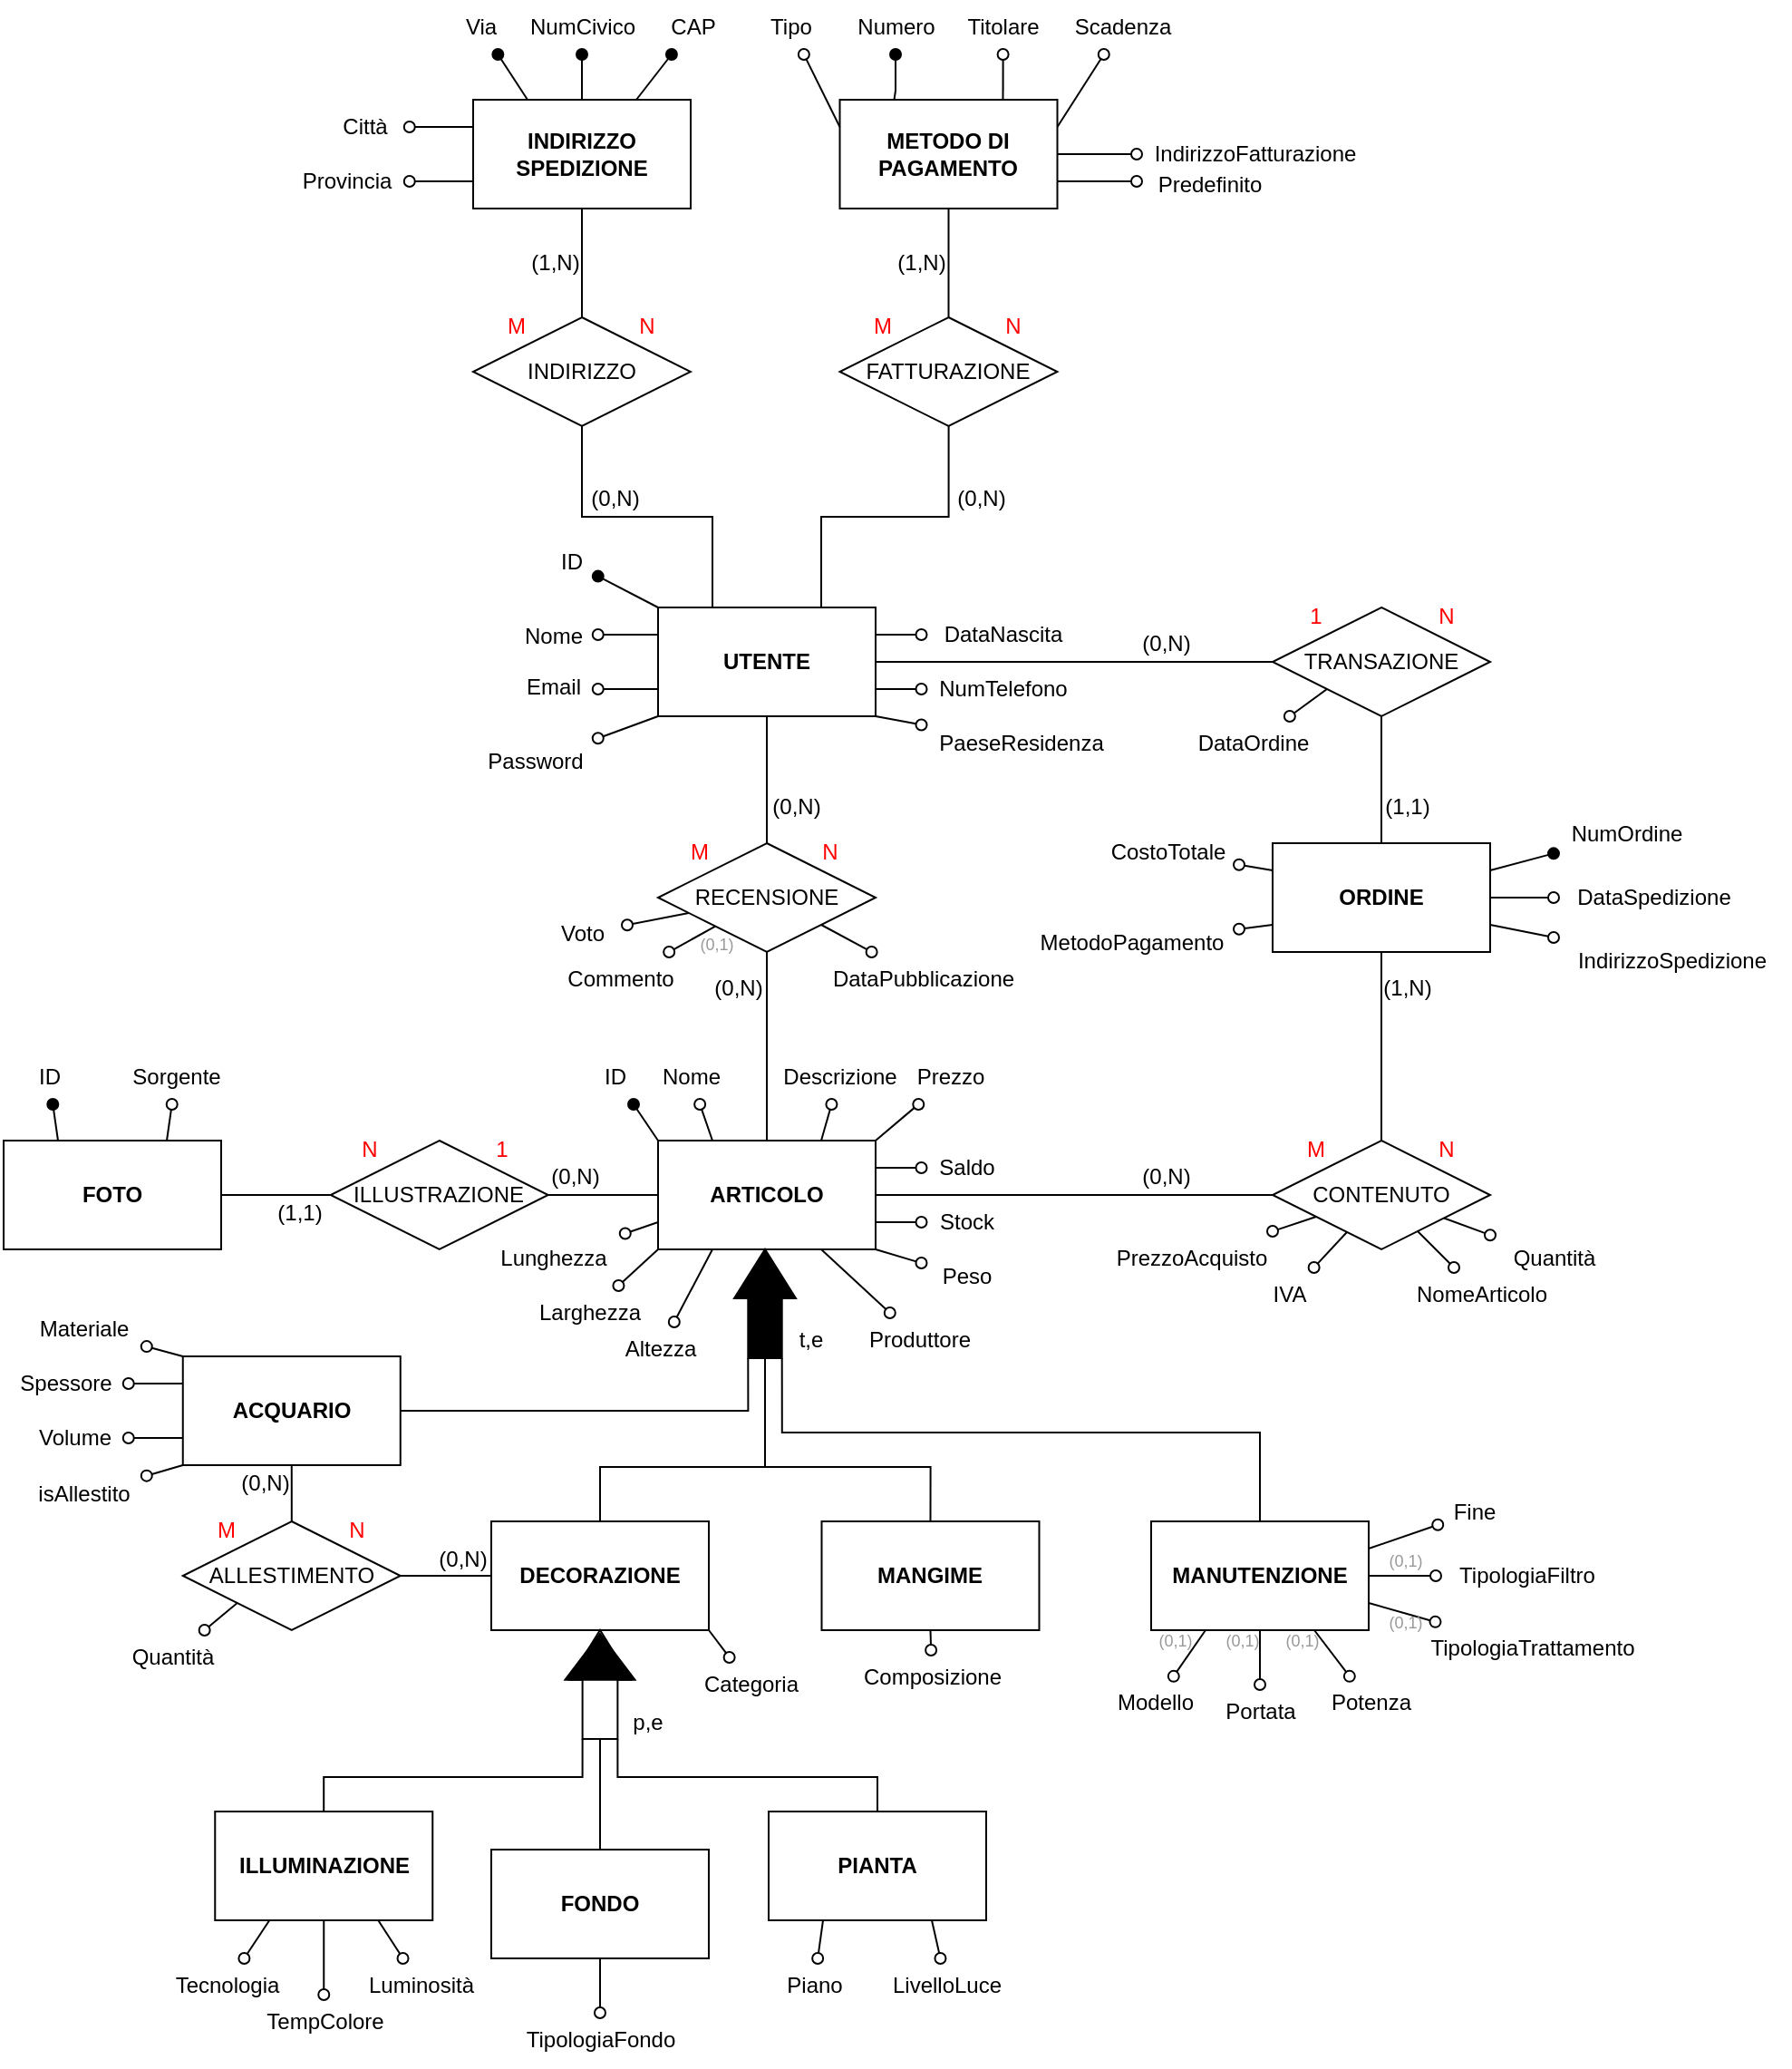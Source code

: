 <mxfile version="17.2.4" type="github">
  <diagram id="dsJ7s2vMgQMwFVYu8buw" name="Page-1">
    <mxGraphModel dx="2188" dy="1172" grid="1" gridSize="10" guides="1" tooltips="1" connect="1" arrows="1" fold="1" page="1" pageScale="1" pageWidth="827" pageHeight="1169" math="0" shadow="0">
      <root>
        <mxCell id="0" />
        <mxCell id="1" parent="0" />
        <mxCell id="xV-sKR0vrQWzTWf-Nn1l-6" style="edgeStyle=orthogonalEdgeStyle;rounded=0;orthogonalLoop=1;jettySize=auto;html=1;entryX=0.5;entryY=1;entryDx=0;entryDy=0;startArrow=none;startFill=0;endArrow=none;endFill=0;" parent="1" source="xV-sKR0vrQWzTWf-Nn1l-3" target="xV-sKR0vrQWzTWf-Nn1l-4" edge="1">
          <mxGeometry relative="1" as="geometry" />
        </mxCell>
        <mxCell id="xV-sKR0vrQWzTWf-Nn1l-7" style="edgeStyle=orthogonalEdgeStyle;rounded=0;orthogonalLoop=1;jettySize=auto;html=1;startArrow=none;startFill=0;endArrow=none;endFill=0;" parent="1" source="xV-sKR0vrQWzTWf-Nn1l-3" target="xV-sKR0vrQWzTWf-Nn1l-5" edge="1">
          <mxGeometry relative="1" as="geometry" />
        </mxCell>
        <mxCell id="xV-sKR0vrQWzTWf-Nn1l-3" value="RECENSIONE" style="rhombus;whiteSpace=wrap;html=1;" parent="1" vertex="1">
          <mxGeometry x="1056" y="480" width="120" height="60" as="geometry" />
        </mxCell>
        <mxCell id="xV-sKR0vrQWzTWf-Nn1l-4" value="&lt;b&gt;UTENTE&lt;/b&gt;" style="rounded=0;whiteSpace=wrap;html=1;" parent="1" vertex="1">
          <mxGeometry x="1056" y="350" width="120" height="60" as="geometry" />
        </mxCell>
        <mxCell id="xV-sKR0vrQWzTWf-Nn1l-21" style="edgeStyle=orthogonalEdgeStyle;rounded=0;orthogonalLoop=1;jettySize=auto;html=1;entryX=0;entryY=0.5;entryDx=0;entryDy=0;fontColor=#000000;startArrow=none;startFill=0;endArrow=none;endFill=0;" parent="1" source="xV-sKR0vrQWzTWf-Nn1l-5" target="xV-sKR0vrQWzTWf-Nn1l-17" edge="1">
          <mxGeometry relative="1" as="geometry" />
        </mxCell>
        <mxCell id="xV-sKR0vrQWzTWf-Nn1l-5" value="&lt;b&gt;ARTICOLO&lt;/b&gt;" style="rounded=0;whiteSpace=wrap;html=1;" parent="1" vertex="1">
          <mxGeometry x="1056" y="644" width="120" height="60" as="geometry" />
        </mxCell>
        <mxCell id="xV-sKR0vrQWzTWf-Nn1l-8" value="M" style="text;html=1;strokeColor=none;fillColor=none;align=center;verticalAlign=middle;whiteSpace=wrap;rounded=0;fontColor=#FF0000;" parent="1" vertex="1">
          <mxGeometry x="1074" y="480" width="10" height="10" as="geometry" />
        </mxCell>
        <mxCell id="xV-sKR0vrQWzTWf-Nn1l-9" value="N" style="text;html=1;strokeColor=none;fillColor=none;align=center;verticalAlign=middle;whiteSpace=wrap;rounded=0;fontColor=#FF0000;" parent="1" vertex="1">
          <mxGeometry x="1146.25" y="480" width="10" height="10" as="geometry" />
        </mxCell>
        <mxCell id="xV-sKR0vrQWzTWf-Nn1l-12" value="&lt;font color=&quot;#000000&quot;&gt;(0,N)&lt;/font&gt;" style="text;html=1;strokeColor=none;fillColor=none;align=center;verticalAlign=middle;whiteSpace=wrap;rounded=0;fontColor=#FF0000;direction=east;" parent="1" vertex="1">
          <mxGeometry x="1116" y="450" width="33" height="20" as="geometry" />
        </mxCell>
        <mxCell id="xV-sKR0vrQWzTWf-Nn1l-13" value="&lt;font color=&quot;#000000&quot;&gt;(0,N)&lt;/font&gt;" style="text;html=1;strokeColor=none;fillColor=none;align=center;verticalAlign=middle;whiteSpace=wrap;rounded=0;fontColor=#FF0000;direction=east;" parent="1" vertex="1">
          <mxGeometry x="1084" y="550" width="33" height="20" as="geometry" />
        </mxCell>
        <mxCell id="xV-sKR0vrQWzTWf-Nn1l-14" value="&lt;b&gt;ORDINE&lt;/b&gt;" style="rounded=0;whiteSpace=wrap;html=1;" parent="1" vertex="1">
          <mxGeometry x="1395" y="480" width="120" height="60" as="geometry" />
        </mxCell>
        <mxCell id="xV-sKR0vrQWzTWf-Nn1l-19" style="edgeStyle=orthogonalEdgeStyle;rounded=0;orthogonalLoop=1;jettySize=auto;html=1;entryX=1;entryY=0.5;entryDx=0;entryDy=0;fontColor=#000000;startArrow=none;startFill=0;endArrow=none;endFill=0;" parent="1" source="xV-sKR0vrQWzTWf-Nn1l-16" target="xV-sKR0vrQWzTWf-Nn1l-4" edge="1">
          <mxGeometry relative="1" as="geometry" />
        </mxCell>
        <mxCell id="xV-sKR0vrQWzTWf-Nn1l-20" style="edgeStyle=orthogonalEdgeStyle;rounded=0;orthogonalLoop=1;jettySize=auto;html=1;entryX=0.5;entryY=0;entryDx=0;entryDy=0;fontColor=#000000;startArrow=none;startFill=0;endArrow=none;endFill=0;" parent="1" source="xV-sKR0vrQWzTWf-Nn1l-16" target="xV-sKR0vrQWzTWf-Nn1l-14" edge="1">
          <mxGeometry relative="1" as="geometry" />
        </mxCell>
        <mxCell id="xV-sKR0vrQWzTWf-Nn1l-16" value="TRANSAZIONE" style="rhombus;whiteSpace=wrap;html=1;" parent="1" vertex="1">
          <mxGeometry x="1395" y="350" width="120" height="60" as="geometry" />
        </mxCell>
        <mxCell id="xV-sKR0vrQWzTWf-Nn1l-22" style="edgeStyle=orthogonalEdgeStyle;rounded=0;orthogonalLoop=1;jettySize=auto;html=1;entryX=0.5;entryY=1;entryDx=0;entryDy=0;fontColor=#000000;startArrow=none;startFill=0;endArrow=none;endFill=0;" parent="1" source="xV-sKR0vrQWzTWf-Nn1l-17" target="xV-sKR0vrQWzTWf-Nn1l-14" edge="1">
          <mxGeometry relative="1" as="geometry" />
        </mxCell>
        <mxCell id="xV-sKR0vrQWzTWf-Nn1l-17" value="CONTENUTO" style="rhombus;whiteSpace=wrap;html=1;" parent="1" vertex="1">
          <mxGeometry x="1395" y="644" width="120" height="60" as="geometry" />
        </mxCell>
        <mxCell id="xV-sKR0vrQWzTWf-Nn1l-23" value="M" style="text;html=1;strokeColor=none;fillColor=none;align=center;verticalAlign=middle;whiteSpace=wrap;rounded=0;fontColor=#FF0000;" parent="1" vertex="1">
          <mxGeometry x="1413.88" y="644" width="10" height="10" as="geometry" />
        </mxCell>
        <mxCell id="xV-sKR0vrQWzTWf-Nn1l-24" value="N" style="text;html=1;strokeColor=none;fillColor=none;align=center;verticalAlign=middle;whiteSpace=wrap;rounded=0;fontColor=#FF0000;" parent="1" vertex="1">
          <mxGeometry x="1486.13" y="644" width="10" height="10" as="geometry" />
        </mxCell>
        <mxCell id="xV-sKR0vrQWzTWf-Nn1l-25" value="1" style="text;html=1;strokeColor=none;fillColor=none;align=center;verticalAlign=middle;whiteSpace=wrap;rounded=0;fontColor=#FF0000;" parent="1" vertex="1">
          <mxGeometry x="1413.87" y="350" width="10" height="10" as="geometry" />
        </mxCell>
        <mxCell id="xV-sKR0vrQWzTWf-Nn1l-26" value="N" style="text;html=1;strokeColor=none;fillColor=none;align=center;verticalAlign=middle;whiteSpace=wrap;rounded=0;fontColor=#FF0000;" parent="1" vertex="1">
          <mxGeometry x="1486.12" y="350" width="10" height="10" as="geometry" />
        </mxCell>
        <mxCell id="xV-sKR0vrQWzTWf-Nn1l-27" value="&lt;font color=&quot;#000000&quot;&gt;(0,N)&lt;/font&gt;" style="text;html=1;strokeColor=none;fillColor=none;align=center;verticalAlign=middle;whiteSpace=wrap;rounded=0;fontColor=#FF0000;direction=east;" parent="1" vertex="1">
          <mxGeometry x="1320" y="360" width="33" height="20" as="geometry" />
        </mxCell>
        <mxCell id="xV-sKR0vrQWzTWf-Nn1l-28" value="&lt;font color=&quot;#000000&quot;&gt;(1,1)&lt;/font&gt;" style="text;html=1;strokeColor=none;fillColor=none;align=center;verticalAlign=middle;whiteSpace=wrap;rounded=0;fontColor=#FF0000;direction=east;" parent="1" vertex="1">
          <mxGeometry x="1453.13" y="450" width="33" height="20" as="geometry" />
        </mxCell>
        <mxCell id="xV-sKR0vrQWzTWf-Nn1l-29" value="&lt;font color=&quot;#000000&quot;&gt;(1,N)&lt;/font&gt;" style="text;html=1;strokeColor=none;fillColor=none;align=center;verticalAlign=middle;whiteSpace=wrap;rounded=0;fontColor=#FF0000;direction=east;" parent="1" vertex="1">
          <mxGeometry x="1453.13" y="550" width="33" height="20" as="geometry" />
        </mxCell>
        <mxCell id="xV-sKR0vrQWzTWf-Nn1l-30" value="&lt;font color=&quot;#000000&quot;&gt;(0,N)&lt;/font&gt;" style="text;html=1;strokeColor=none;fillColor=none;align=center;verticalAlign=middle;whiteSpace=wrap;rounded=0;fontColor=#FF0000;direction=east;" parent="1" vertex="1">
          <mxGeometry x="1320" y="654" width="33" height="20" as="geometry" />
        </mxCell>
        <mxCell id="xV-sKR0vrQWzTWf-Nn1l-32" value="&lt;b&gt;FOTO&lt;/b&gt;" style="rounded=0;whiteSpace=wrap;html=1;" parent="1" vertex="1">
          <mxGeometry x="695" y="644" width="120" height="60" as="geometry" />
        </mxCell>
        <mxCell id="xV-sKR0vrQWzTWf-Nn1l-34" style="edgeStyle=orthogonalEdgeStyle;rounded=0;orthogonalLoop=1;jettySize=auto;html=1;fontColor=#000000;startArrow=none;startFill=0;endArrow=none;endFill=0;entryX=0;entryY=0.5;entryDx=0;entryDy=0;" parent="1" source="xV-sKR0vrQWzTWf-Nn1l-33" target="xV-sKR0vrQWzTWf-Nn1l-5" edge="1">
          <mxGeometry relative="1" as="geometry">
            <mxPoint x="965" y="674" as="targetPoint" />
          </mxGeometry>
        </mxCell>
        <mxCell id="xV-sKR0vrQWzTWf-Nn1l-35" style="edgeStyle=orthogonalEdgeStyle;rounded=0;orthogonalLoop=1;jettySize=auto;html=1;entryX=1;entryY=0.5;entryDx=0;entryDy=0;fontColor=#000000;startArrow=none;startFill=0;endArrow=none;endFill=0;" parent="1" source="xV-sKR0vrQWzTWf-Nn1l-33" target="xV-sKR0vrQWzTWf-Nn1l-32" edge="1">
          <mxGeometry relative="1" as="geometry" />
        </mxCell>
        <mxCell id="xV-sKR0vrQWzTWf-Nn1l-33" value="ILLUSTRAZIONE" style="rhombus;whiteSpace=wrap;html=1;" parent="1" vertex="1">
          <mxGeometry x="875.37" y="644" width="120" height="60" as="geometry" />
        </mxCell>
        <mxCell id="xV-sKR0vrQWzTWf-Nn1l-36" value="N" style="text;html=1;strokeColor=none;fillColor=none;align=center;verticalAlign=middle;whiteSpace=wrap;rounded=0;fontColor=#FF0000;" parent="1" vertex="1">
          <mxGeometry x="892.38" y="644" width="10" height="10" as="geometry" />
        </mxCell>
        <mxCell id="xV-sKR0vrQWzTWf-Nn1l-37" value="1" style="text;html=1;strokeColor=none;fillColor=none;align=center;verticalAlign=middle;whiteSpace=wrap;rounded=0;fontColor=#FF0000;" parent="1" vertex="1">
          <mxGeometry x="964.63" y="644" width="10" height="10" as="geometry" />
        </mxCell>
        <mxCell id="xV-sKR0vrQWzTWf-Nn1l-38" value="&lt;font color=&quot;#000000&quot;&gt;(0,N)&lt;/font&gt;" style="text;html=1;strokeColor=none;fillColor=none;align=center;verticalAlign=middle;whiteSpace=wrap;rounded=0;fontColor=#FF0000;direction=east;" parent="1" vertex="1">
          <mxGeometry x="993.5" y="654" width="33" height="20" as="geometry" />
        </mxCell>
        <mxCell id="xV-sKR0vrQWzTWf-Nn1l-39" value="&lt;font color=&quot;#000000&quot;&gt;(1,1)&lt;/font&gt;" style="text;html=1;strokeColor=none;fillColor=none;align=center;verticalAlign=middle;whiteSpace=wrap;rounded=0;fontColor=#FF0000;direction=east;" parent="1" vertex="1">
          <mxGeometry x="842.37" y="674" width="33" height="20" as="geometry" />
        </mxCell>
        <mxCell id="xV-sKR0vrQWzTWf-Nn1l-40" value="&lt;b&gt;INDIRIZZO SPEDIZIONE&lt;/b&gt;" style="rounded=0;whiteSpace=wrap;html=1;" parent="1" vertex="1">
          <mxGeometry x="954" y="70" width="120" height="60" as="geometry" />
        </mxCell>
        <mxCell id="xV-sKR0vrQWzTWf-Nn1l-41" value="&lt;b&gt;METODO DI PAGAMENTO&lt;/b&gt;" style="rounded=0;whiteSpace=wrap;html=1;" parent="1" vertex="1">
          <mxGeometry x="1156.25" y="70" width="120" height="60" as="geometry" />
        </mxCell>
        <mxCell id="xV-sKR0vrQWzTWf-Nn1l-44" style="edgeStyle=orthogonalEdgeStyle;rounded=0;orthogonalLoop=1;jettySize=auto;html=1;entryX=0.25;entryY=0;entryDx=0;entryDy=0;fontColor=#000000;startArrow=none;startFill=0;endArrow=none;endFill=0;" parent="1" source="xV-sKR0vrQWzTWf-Nn1l-42" target="xV-sKR0vrQWzTWf-Nn1l-4" edge="1">
          <mxGeometry relative="1" as="geometry" />
        </mxCell>
        <mxCell id="xV-sKR0vrQWzTWf-Nn1l-46" style="edgeStyle=orthogonalEdgeStyle;rounded=0;orthogonalLoop=1;jettySize=auto;html=1;entryX=0.5;entryY=1;entryDx=0;entryDy=0;fontColor=#000000;startArrow=none;startFill=0;endArrow=none;endFill=0;" parent="1" source="xV-sKR0vrQWzTWf-Nn1l-42" target="xV-sKR0vrQWzTWf-Nn1l-40" edge="1">
          <mxGeometry relative="1" as="geometry" />
        </mxCell>
        <mxCell id="xV-sKR0vrQWzTWf-Nn1l-42" value="INDIRIZZO" style="rhombus;whiteSpace=wrap;html=1;" parent="1" vertex="1">
          <mxGeometry x="954" y="190" width="120" height="60" as="geometry" />
        </mxCell>
        <mxCell id="xV-sKR0vrQWzTWf-Nn1l-45" style="edgeStyle=orthogonalEdgeStyle;rounded=0;orthogonalLoop=1;jettySize=auto;html=1;entryX=0.75;entryY=0;entryDx=0;entryDy=0;fontColor=#000000;startArrow=none;startFill=0;endArrow=none;endFill=0;" parent="1" source="xV-sKR0vrQWzTWf-Nn1l-43" target="xV-sKR0vrQWzTWf-Nn1l-4" edge="1">
          <mxGeometry relative="1" as="geometry" />
        </mxCell>
        <mxCell id="xV-sKR0vrQWzTWf-Nn1l-47" style="edgeStyle=orthogonalEdgeStyle;rounded=0;orthogonalLoop=1;jettySize=auto;html=1;entryX=0.5;entryY=1;entryDx=0;entryDy=0;fontColor=#000000;startArrow=none;startFill=0;endArrow=none;endFill=0;" parent="1" source="xV-sKR0vrQWzTWf-Nn1l-43" target="xV-sKR0vrQWzTWf-Nn1l-41" edge="1">
          <mxGeometry relative="1" as="geometry" />
        </mxCell>
        <mxCell id="xV-sKR0vrQWzTWf-Nn1l-43" value="FATTURAZIONE" style="rhombus;whiteSpace=wrap;html=1;" parent="1" vertex="1">
          <mxGeometry x="1156.25" y="190" width="120" height="60" as="geometry" />
        </mxCell>
        <mxCell id="xV-sKR0vrQWzTWf-Nn1l-48" value="M" style="text;html=1;strokeColor=none;fillColor=none;align=center;verticalAlign=middle;whiteSpace=wrap;rounded=0;fontColor=#FF0000;" parent="1" vertex="1">
          <mxGeometry x="972.88" y="190" width="10" height="10" as="geometry" />
        </mxCell>
        <mxCell id="xV-sKR0vrQWzTWf-Nn1l-49" value="N" style="text;html=1;strokeColor=none;fillColor=none;align=center;verticalAlign=middle;whiteSpace=wrap;rounded=0;fontColor=#FF0000;" parent="1" vertex="1">
          <mxGeometry x="1045.13" y="190" width="10" height="10" as="geometry" />
        </mxCell>
        <mxCell id="xV-sKR0vrQWzTWf-Nn1l-50" value="M" style="text;html=1;strokeColor=none;fillColor=none;align=center;verticalAlign=middle;whiteSpace=wrap;rounded=0;fontColor=#FF0000;" parent="1" vertex="1">
          <mxGeometry x="1175.12" y="190" width="10" height="10" as="geometry" />
        </mxCell>
        <mxCell id="xV-sKR0vrQWzTWf-Nn1l-51" value="N" style="text;html=1;strokeColor=none;fillColor=none;align=center;verticalAlign=middle;whiteSpace=wrap;rounded=0;fontColor=#FF0000;" parent="1" vertex="1">
          <mxGeometry x="1247.37" y="190" width="10" height="10" as="geometry" />
        </mxCell>
        <mxCell id="xV-sKR0vrQWzTWf-Nn1l-52" value="&lt;font color=&quot;#000000&quot;&gt;(1,N)&lt;/font&gt;" style="text;html=1;strokeColor=none;fillColor=none;align=center;verticalAlign=middle;whiteSpace=wrap;rounded=0;fontColor=#FF0000;direction=east;" parent="1" vertex="1">
          <mxGeometry x="982.88" y="150" width="33" height="20" as="geometry" />
        </mxCell>
        <mxCell id="xV-sKR0vrQWzTWf-Nn1l-53" value="&lt;font color=&quot;#000000&quot;&gt;(1,N)&lt;/font&gt;" style="text;html=1;strokeColor=none;fillColor=none;align=center;verticalAlign=middle;whiteSpace=wrap;rounded=0;fontColor=#FF0000;direction=east;" parent="1" vertex="1">
          <mxGeometry x="1185.12" y="150" width="33" height="20" as="geometry" />
        </mxCell>
        <mxCell id="xV-sKR0vrQWzTWf-Nn1l-54" value="&lt;font color=&quot;#000000&quot;&gt;(0,N)&lt;/font&gt;" style="text;html=1;strokeColor=none;fillColor=none;align=center;verticalAlign=middle;whiteSpace=wrap;rounded=0;fontColor=#FF0000;direction=east;" parent="1" vertex="1">
          <mxGeometry x="1015.88" y="280" width="33" height="20" as="geometry" />
        </mxCell>
        <mxCell id="xV-sKR0vrQWzTWf-Nn1l-55" value="&lt;font color=&quot;#000000&quot;&gt;(0,N)&lt;/font&gt;" style="text;html=1;strokeColor=none;fillColor=none;align=center;verticalAlign=middle;whiteSpace=wrap;rounded=0;fontColor=#FF0000;direction=east;" parent="1" vertex="1">
          <mxGeometry x="1218.12" y="280" width="33" height="20" as="geometry" />
        </mxCell>
        <mxCell id="xV-sKR0vrQWzTWf-Nn1l-68" style="edgeStyle=orthogonalEdgeStyle;rounded=0;orthogonalLoop=1;jettySize=auto;html=1;entryX=0.5;entryY=0;entryDx=0;entryDy=0;fontColor=#000000;startArrow=none;startFill=0;endArrow=none;endFill=0;exitX=0;exitY=0.5;exitDx=0;exitDy=0;exitPerimeter=0;" parent="1" source="xV-sKR0vrQWzTWf-Nn1l-57" target="xV-sKR0vrQWzTWf-Nn1l-61" edge="1">
          <mxGeometry relative="1" as="geometry">
            <mxPoint x="1125" y="774" as="sourcePoint" />
            <Array as="points">
              <mxPoint x="1115" y="824" />
              <mxPoint x="1206" y="824" />
            </Array>
          </mxGeometry>
        </mxCell>
        <mxCell id="xV-sKR0vrQWzTWf-Nn1l-69" style="edgeStyle=orthogonalEdgeStyle;rounded=0;orthogonalLoop=1;jettySize=auto;html=1;exitX=0;exitY=0.5;exitDx=0;exitDy=0;exitPerimeter=0;fontColor=#000000;startArrow=none;startFill=0;endArrow=none;endFill=0;entryX=0.5;entryY=0;entryDx=0;entryDy=0;" parent="1" source="xV-sKR0vrQWzTWf-Nn1l-57" target="xV-sKR0vrQWzTWf-Nn1l-60" edge="1">
          <mxGeometry relative="1" as="geometry">
            <mxPoint x="1035" y="844" as="targetPoint" />
            <Array as="points">
              <mxPoint x="1115" y="824" />
              <mxPoint x="1024" y="824" />
            </Array>
          </mxGeometry>
        </mxCell>
        <mxCell id="xV-sKR0vrQWzTWf-Nn1l-70" style="edgeStyle=orthogonalEdgeStyle;rounded=0;orthogonalLoop=1;jettySize=auto;html=1;exitX=0;exitY=0;exitDx=0;exitDy=26.35;exitPerimeter=0;entryX=0.5;entryY=0;entryDx=0;entryDy=0;fontColor=#000000;startArrow=none;startFill=0;endArrow=none;endFill=0;" parent="1" source="xV-sKR0vrQWzTWf-Nn1l-57" target="xV-sKR0vrQWzTWf-Nn1l-62" edge="1">
          <mxGeometry relative="1" as="geometry">
            <Array as="points">
              <mxPoint x="1124" y="805" />
              <mxPoint x="1388" y="805" />
            </Array>
          </mxGeometry>
        </mxCell>
        <mxCell id="lrS7OZwGsXbrMPjtBj0z-32" style="edgeStyle=orthogonalEdgeStyle;rounded=0;orthogonalLoop=1;jettySize=auto;html=1;exitX=0;exitY=0;exitDx=0;exitDy=7.65;exitPerimeter=0;entryX=1;entryY=0.5;entryDx=0;entryDy=0;startArrow=none;startFill=0;endArrow=none;endFill=0;" edge="1" parent="1" source="xV-sKR0vrQWzTWf-Nn1l-57" target="xV-sKR0vrQWzTWf-Nn1l-63">
          <mxGeometry relative="1" as="geometry" />
        </mxCell>
        <mxCell id="xV-sKR0vrQWzTWf-Nn1l-57" value="" style="html=1;shadow=0;dashed=0;align=center;verticalAlign=middle;shape=mxgraph.arrows2.arrow;dy=0.45;dx=27;direction=north;notch=0;fontColor=#000000;fillColor=#000000;" parent="1" vertex="1">
          <mxGeometry x="1098" y="704" width="34" height="60" as="geometry" />
        </mxCell>
        <mxCell id="xV-sKR0vrQWzTWf-Nn1l-58" value="&lt;font color=&quot;#000000&quot;&gt;t,e&lt;br&gt;&lt;/font&gt;" style="text;html=1;strokeColor=none;fillColor=none;align=center;verticalAlign=middle;whiteSpace=wrap;rounded=0;fontColor=#FF0000;direction=east;" parent="1" vertex="1">
          <mxGeometry x="1124" y="744" width="33" height="20" as="geometry" />
        </mxCell>
        <mxCell id="xV-sKR0vrQWzTWf-Nn1l-60" value="&lt;b&gt;DECORAZIONE&lt;/b&gt;" style="rounded=0;whiteSpace=wrap;html=1;" parent="1" vertex="1">
          <mxGeometry x="964" y="854" width="120" height="60" as="geometry" />
        </mxCell>
        <mxCell id="xV-sKR0vrQWzTWf-Nn1l-61" value="&lt;b&gt;MANGIME&lt;/b&gt;" style="rounded=0;whiteSpace=wrap;html=1;" parent="1" vertex="1">
          <mxGeometry x="1146.25" y="854" width="120" height="60" as="geometry" />
        </mxCell>
        <mxCell id="xV-sKR0vrQWzTWf-Nn1l-62" value="&lt;b&gt;MANUTENZIONE&lt;/b&gt;" style="rounded=0;whiteSpace=wrap;html=1;" parent="1" vertex="1">
          <mxGeometry x="1328" y="854" width="120" height="60" as="geometry" />
        </mxCell>
        <mxCell id="xV-sKR0vrQWzTWf-Nn1l-63" value="&lt;b&gt;ACQUARIO&lt;/b&gt;" style="rounded=0;whiteSpace=wrap;html=1;" parent="1" vertex="1">
          <mxGeometry x="793.88" y="763" width="120" height="60" as="geometry" />
        </mxCell>
        <mxCell id="xV-sKR0vrQWzTWf-Nn1l-79" style="rounded=0;orthogonalLoop=1;jettySize=auto;html=1;entryX=0.25;entryY=0;entryDx=0;entryDy=0;fontSize=12;fontColor=#000000;startArrow=oval;startFill=1;endArrow=none;endFill=0;" parent="1" source="xV-sKR0vrQWzTWf-Nn1l-72" target="xV-sKR0vrQWzTWf-Nn1l-40" edge="1">
          <mxGeometry relative="1" as="geometry" />
        </mxCell>
        <mxCell id="xV-sKR0vrQWzTWf-Nn1l-72" value="&lt;font style=&quot;font-size: 12px&quot;&gt;Via&lt;/font&gt;" style="text;html=1;align=center;verticalAlign=middle;resizable=0;points=[];autosize=1;strokeColor=none;fillColor=none;fontColor=#000000;spacing=3;" parent="1" vertex="1">
          <mxGeometry x="937.88" y="15" width="40" height="30" as="geometry" />
        </mxCell>
        <mxCell id="xV-sKR0vrQWzTWf-Nn1l-82" style="edgeStyle=orthogonalEdgeStyle;rounded=0;orthogonalLoop=1;jettySize=auto;html=1;entryX=0.5;entryY=0;entryDx=0;entryDy=0;fontSize=12;fontColor=#000000;startArrow=oval;startFill=1;endArrow=none;endFill=0;" parent="1" source="xV-sKR0vrQWzTWf-Nn1l-73" target="xV-sKR0vrQWzTWf-Nn1l-40" edge="1">
          <mxGeometry relative="1" as="geometry" />
        </mxCell>
        <mxCell id="xV-sKR0vrQWzTWf-Nn1l-73" value="NumCivico" style="text;html=1;align=center;verticalAlign=middle;resizable=0;points=[];autosize=1;strokeColor=none;fillColor=none;fontSize=12;fontColor=#000000;spacing=3;" parent="1" vertex="1">
          <mxGeometry x="974" y="15" width="80" height="30" as="geometry" />
        </mxCell>
        <mxCell id="xV-sKR0vrQWzTWf-Nn1l-83" style="rounded=0;orthogonalLoop=1;jettySize=auto;html=1;entryX=0.75;entryY=0;entryDx=0;entryDy=0;fontSize=12;fontColor=#000000;startArrow=oval;startFill=1;endArrow=none;endFill=0;" parent="1" source="xV-sKR0vrQWzTWf-Nn1l-74" target="xV-sKR0vrQWzTWf-Nn1l-40" edge="1">
          <mxGeometry relative="1" as="geometry" />
        </mxCell>
        <mxCell id="xV-sKR0vrQWzTWf-Nn1l-74" value="CAP" style="text;html=1;align=center;verticalAlign=middle;resizable=0;points=[];autosize=1;strokeColor=none;fillColor=none;fontSize=12;fontColor=#000000;spacing=3;" parent="1" vertex="1">
          <mxGeometry x="1050.13" y="15" width="50" height="30" as="geometry" />
        </mxCell>
        <mxCell id="xV-sKR0vrQWzTWf-Nn1l-84" style="edgeStyle=orthogonalEdgeStyle;rounded=0;orthogonalLoop=1;jettySize=auto;html=1;entryX=0;entryY=0.25;entryDx=0;entryDy=0;fontSize=12;fontColor=#000000;startArrow=oval;startFill=0;endArrow=none;endFill=0;" parent="1" source="xV-sKR0vrQWzTWf-Nn1l-76" target="xV-sKR0vrQWzTWf-Nn1l-40" edge="1">
          <mxGeometry relative="1" as="geometry" />
        </mxCell>
        <mxCell id="xV-sKR0vrQWzTWf-Nn1l-76" value="&lt;font style=&quot;font-size: 12px&quot;&gt;Città&lt;/font&gt;" style="text;html=1;align=center;verticalAlign=middle;resizable=0;points=[];autosize=1;strokeColor=none;fillColor=none;fontColor=#000000;spacing=3;" parent="1" vertex="1">
          <mxGeometry x="868.88" y="70" width="50" height="30" as="geometry" />
        </mxCell>
        <mxCell id="xV-sKR0vrQWzTWf-Nn1l-85" style="edgeStyle=orthogonalEdgeStyle;rounded=0;orthogonalLoop=1;jettySize=auto;html=1;entryX=0;entryY=0.75;entryDx=0;entryDy=0;fontSize=12;fontColor=#000000;startArrow=oval;startFill=0;endArrow=none;endFill=0;" parent="1" source="xV-sKR0vrQWzTWf-Nn1l-77" target="xV-sKR0vrQWzTWf-Nn1l-40" edge="1">
          <mxGeometry relative="1" as="geometry" />
        </mxCell>
        <mxCell id="xV-sKR0vrQWzTWf-Nn1l-77" value="Provincia" style="text;html=1;align=center;verticalAlign=middle;resizable=0;points=[];autosize=1;strokeColor=none;fillColor=none;fontSize=12;fontColor=#000000;spacing=3;" parent="1" vertex="1">
          <mxGeometry x="848.88" y="100" width="70" height="30" as="geometry" />
        </mxCell>
        <mxCell id="xV-sKR0vrQWzTWf-Nn1l-92" style="rounded=0;orthogonalLoop=1;jettySize=auto;html=1;entryX=0;entryY=0.25;entryDx=0;entryDy=0;fontSize=12;fontColor=#000000;startArrow=oval;startFill=0;endArrow=none;endFill=0;" parent="1" source="xV-sKR0vrQWzTWf-Nn1l-86" target="xV-sKR0vrQWzTWf-Nn1l-41" edge="1">
          <mxGeometry relative="1" as="geometry" />
        </mxCell>
        <mxCell id="xV-sKR0vrQWzTWf-Nn1l-86" value="&lt;font style=&quot;font-size: 12px&quot;&gt;Tipo&lt;/font&gt;" style="text;html=1;align=center;verticalAlign=middle;resizable=0;points=[];autosize=1;strokeColor=none;fillColor=none;fontColor=#000000;spacing=3;" parent="1" vertex="1">
          <mxGeometry x="1109" y="15" width="40" height="30" as="geometry" />
        </mxCell>
        <mxCell id="xV-sKR0vrQWzTWf-Nn1l-94" style="edgeStyle=orthogonalEdgeStyle;rounded=0;orthogonalLoop=1;jettySize=auto;html=1;entryX=0.25;entryY=0;entryDx=0;entryDy=0;fontSize=12;fontColor=#000000;startArrow=oval;startFill=1;endArrow=none;endFill=0;" parent="1" source="xV-sKR0vrQWzTWf-Nn1l-87" target="xV-sKR0vrQWzTWf-Nn1l-41" edge="1">
          <mxGeometry relative="1" as="geometry" />
        </mxCell>
        <mxCell id="xV-sKR0vrQWzTWf-Nn1l-87" value="&lt;font style=&quot;font-size: 12px&quot;&gt;Numero&lt;/font&gt;" style="text;html=1;align=center;verticalAlign=middle;resizable=0;points=[];autosize=1;strokeColor=none;fillColor=none;fontColor=#000000;spacing=3;" parent="1" vertex="1">
          <mxGeometry x="1157" y="15" width="60" height="30" as="geometry" />
        </mxCell>
        <mxCell id="xV-sKR0vrQWzTWf-Nn1l-95" style="edgeStyle=orthogonalEdgeStyle;rounded=0;orthogonalLoop=1;jettySize=auto;html=1;entryX=0.75;entryY=0;entryDx=0;entryDy=0;fontSize=12;fontColor=#000000;startArrow=oval;startFill=0;endArrow=none;endFill=0;" parent="1" source="xV-sKR0vrQWzTWf-Nn1l-88" target="xV-sKR0vrQWzTWf-Nn1l-41" edge="1">
          <mxGeometry relative="1" as="geometry" />
        </mxCell>
        <mxCell id="xV-sKR0vrQWzTWf-Nn1l-88" value="&lt;font style=&quot;font-size: 12px&quot;&gt;Titolare&lt;/font&gt;" style="text;html=1;align=center;verticalAlign=middle;resizable=0;points=[];autosize=1;strokeColor=none;fillColor=none;fontColor=#000000;spacing=3;" parent="1" vertex="1">
          <mxGeometry x="1216.25" y="15" width="60" height="30" as="geometry" />
        </mxCell>
        <mxCell id="xV-sKR0vrQWzTWf-Nn1l-99" style="rounded=0;orthogonalLoop=1;jettySize=auto;html=1;entryX=1;entryY=0.25;entryDx=0;entryDy=0;fontSize=12;fontColor=#000000;startArrow=oval;startFill=0;endArrow=none;endFill=0;" parent="1" source="xV-sKR0vrQWzTWf-Nn1l-89" target="xV-sKR0vrQWzTWf-Nn1l-41" edge="1">
          <mxGeometry relative="1" as="geometry" />
        </mxCell>
        <mxCell id="xV-sKR0vrQWzTWf-Nn1l-89" value="&lt;font style=&quot;font-size: 12px&quot;&gt;Scadenza&lt;/font&gt;" style="text;html=1;align=center;verticalAlign=middle;resizable=0;points=[];autosize=1;strokeColor=none;fillColor=none;fontColor=#000000;spacing=3;" parent="1" vertex="1">
          <mxGeometry x="1276.5" y="15" width="70" height="30" as="geometry" />
        </mxCell>
        <mxCell id="xV-sKR0vrQWzTWf-Nn1l-101" style="edgeStyle=orthogonalEdgeStyle;rounded=0;orthogonalLoop=1;jettySize=auto;html=1;entryX=1;entryY=0.75;entryDx=0;entryDy=0;fontSize=12;fontColor=#000000;startArrow=oval;startFill=0;endArrow=none;endFill=0;" parent="1" source="xV-sKR0vrQWzTWf-Nn1l-90" target="xV-sKR0vrQWzTWf-Nn1l-41" edge="1">
          <mxGeometry relative="1" as="geometry" />
        </mxCell>
        <mxCell id="xV-sKR0vrQWzTWf-Nn1l-90" value="&lt;font style=&quot;font-size: 12px&quot;&gt;Predefinito&lt;/font&gt;" style="text;html=1;align=center;verticalAlign=middle;resizable=0;points=[];autosize=1;strokeColor=none;fillColor=none;fontColor=#000000;spacing=3;spacingTop=3;" parent="1" vertex="1">
          <mxGeometry x="1320" y="100" width="80" height="30" as="geometry" />
        </mxCell>
        <mxCell id="xV-sKR0vrQWzTWf-Nn1l-100" style="edgeStyle=orthogonalEdgeStyle;rounded=0;orthogonalLoop=1;jettySize=auto;html=1;entryX=1;entryY=0.5;entryDx=0;entryDy=0;fontSize=12;fontColor=#000000;startArrow=oval;startFill=0;endArrow=none;endFill=0;" parent="1" source="xV-sKR0vrQWzTWf-Nn1l-91" target="xV-sKR0vrQWzTWf-Nn1l-41" edge="1">
          <mxGeometry relative="1" as="geometry" />
        </mxCell>
        <mxCell id="xV-sKR0vrQWzTWf-Nn1l-91" value="&lt;font style=&quot;font-size: 12px&quot;&gt;IndirizzoFatturazione&lt;/font&gt;" style="text;html=1;align=center;verticalAlign=middle;resizable=0;points=[];autosize=1;strokeColor=none;fillColor=none;fontColor=#000000;spacing=3;" parent="1" vertex="1">
          <mxGeometry x="1320" y="85" width="130" height="30" as="geometry" />
        </mxCell>
        <mxCell id="xV-sKR0vrQWzTWf-Nn1l-118" style="rounded=0;orthogonalLoop=1;jettySize=auto;html=1;entryX=0;entryY=0;entryDx=0;entryDy=0;fontSize=12;fontColor=#000000;startArrow=oval;startFill=1;endArrow=none;endFill=0;" parent="1" source="xV-sKR0vrQWzTWf-Nn1l-103" target="xV-sKR0vrQWzTWf-Nn1l-4" edge="1">
          <mxGeometry relative="1" as="geometry" />
        </mxCell>
        <mxCell id="xV-sKR0vrQWzTWf-Nn1l-103" value="ID" style="text;html=1;align=center;verticalAlign=middle;resizable=0;points=[];autosize=1;strokeColor=none;fillColor=none;fontSize=12;fontColor=#000000;spacing=3;" parent="1" vertex="1">
          <mxGeometry x="992.88" y="310" width="30" height="30" as="geometry" />
        </mxCell>
        <mxCell id="xV-sKR0vrQWzTWf-Nn1l-115" style="edgeStyle=orthogonalEdgeStyle;rounded=0;orthogonalLoop=1;jettySize=auto;html=1;entryX=0;entryY=0.25;entryDx=0;entryDy=0;fontSize=12;fontColor=#000000;startArrow=oval;startFill=0;endArrow=none;endFill=0;" parent="1" source="xV-sKR0vrQWzTWf-Nn1l-104" target="xV-sKR0vrQWzTWf-Nn1l-4" edge="1">
          <mxGeometry relative="1" as="geometry" />
        </mxCell>
        <mxCell id="xV-sKR0vrQWzTWf-Nn1l-104" value="Nome" style="text;html=1;align=center;verticalAlign=middle;resizable=0;points=[];autosize=1;strokeColor=none;fillColor=none;fontSize=12;fontColor=#000000;spacing=3;spacingTop=2;" parent="1" vertex="1">
          <mxGeometry x="972.88" y="350" width="50" height="30" as="geometry" />
        </mxCell>
        <mxCell id="xV-sKR0vrQWzTWf-Nn1l-116" style="edgeStyle=orthogonalEdgeStyle;rounded=0;orthogonalLoop=1;jettySize=auto;html=1;entryX=0;entryY=0.75;entryDx=0;entryDy=0;fontSize=12;fontColor=#000000;startArrow=oval;startFill=0;endArrow=none;endFill=0;" parent="1" source="xV-sKR0vrQWzTWf-Nn1l-105" target="xV-sKR0vrQWzTWf-Nn1l-4" edge="1">
          <mxGeometry relative="1" as="geometry" />
        </mxCell>
        <mxCell id="xV-sKR0vrQWzTWf-Nn1l-105" value="Email" style="text;html=1;align=center;verticalAlign=middle;resizable=0;points=[];autosize=1;strokeColor=none;fillColor=none;fontSize=12;fontColor=#000000;spacing=3;spacingBottom=2;" parent="1" vertex="1">
          <mxGeometry x="972.88" y="380" width="50" height="30" as="geometry" />
        </mxCell>
        <mxCell id="xV-sKR0vrQWzTWf-Nn1l-119" style="rounded=0;orthogonalLoop=1;jettySize=auto;html=1;entryX=0;entryY=1;entryDx=0;entryDy=0;fontSize=12;fontColor=#000000;startArrow=oval;startFill=0;endArrow=none;endFill=0;" parent="1" source="xV-sKR0vrQWzTWf-Nn1l-108" target="xV-sKR0vrQWzTWf-Nn1l-4" edge="1">
          <mxGeometry relative="1" as="geometry" />
        </mxCell>
        <mxCell id="xV-sKR0vrQWzTWf-Nn1l-108" value="Password" style="text;html=1;align=center;verticalAlign=middle;resizable=0;points=[];autosize=1;strokeColor=none;fillColor=none;fontSize=12;fontColor=#000000;spacing=3;" parent="1" vertex="1">
          <mxGeometry x="952.88" y="420" width="70" height="30" as="geometry" />
        </mxCell>
        <mxCell id="xV-sKR0vrQWzTWf-Nn1l-123" style="edgeStyle=orthogonalEdgeStyle;rounded=0;orthogonalLoop=1;jettySize=auto;html=1;entryX=1;entryY=0.75;entryDx=0;entryDy=0;fontSize=12;fontColor=#000000;startArrow=oval;startFill=0;endArrow=none;endFill=0;" parent="1" source="xV-sKR0vrQWzTWf-Nn1l-109" target="xV-sKR0vrQWzTWf-Nn1l-4" edge="1">
          <mxGeometry relative="1" as="geometry" />
        </mxCell>
        <mxCell id="xV-sKR0vrQWzTWf-Nn1l-109" value="NumTelefono" style="text;html=1;align=center;verticalAlign=middle;resizable=0;points=[];autosize=1;strokeColor=none;fillColor=none;fontSize=12;fontColor=#000000;spacing=3;" parent="1" vertex="1">
          <mxGeometry x="1201.25" y="380" width="90" height="30" as="geometry" />
        </mxCell>
        <mxCell id="xV-sKR0vrQWzTWf-Nn1l-127" style="edgeStyle=none;rounded=0;orthogonalLoop=1;jettySize=auto;html=1;entryX=1;entryY=1;entryDx=0;entryDy=0;fontSize=12;fontColor=#000000;startArrow=oval;startFill=0;endArrow=none;endFill=0;" parent="1" source="xV-sKR0vrQWzTWf-Nn1l-110" target="xV-sKR0vrQWzTWf-Nn1l-4" edge="1">
          <mxGeometry relative="1" as="geometry" />
        </mxCell>
        <mxCell id="xV-sKR0vrQWzTWf-Nn1l-110" value="PaeseResidenza" style="text;html=1;align=center;verticalAlign=middle;resizable=0;points=[];autosize=1;strokeColor=none;fillColor=none;fontSize=12;fontColor=#000000;spacing=3;" parent="1" vertex="1">
          <mxGeometry x="1201.25" y="410" width="110" height="30" as="geometry" />
        </mxCell>
        <mxCell id="xV-sKR0vrQWzTWf-Nn1l-126" style="edgeStyle=orthogonalEdgeStyle;rounded=0;orthogonalLoop=1;jettySize=auto;html=1;entryX=1;entryY=0.25;entryDx=0;entryDy=0;fontSize=12;fontColor=#000000;startArrow=oval;startFill=0;endArrow=none;endFill=0;" parent="1" source="xV-sKR0vrQWzTWf-Nn1l-111" target="xV-sKR0vrQWzTWf-Nn1l-4" edge="1">
          <mxGeometry relative="1" as="geometry" />
        </mxCell>
        <mxCell id="xV-sKR0vrQWzTWf-Nn1l-111" value="DataNascita" style="text;html=1;align=center;verticalAlign=middle;resizable=0;points=[];autosize=1;strokeColor=none;fillColor=none;fontSize=12;fontColor=#000000;spacing=3;" parent="1" vertex="1">
          <mxGeometry x="1201.25" y="350" width="90" height="30" as="geometry" />
        </mxCell>
        <mxCell id="xV-sKR0vrQWzTWf-Nn1l-129" style="edgeStyle=none;rounded=0;orthogonalLoop=1;jettySize=auto;html=1;entryX=0;entryY=1;entryDx=0;entryDy=0;fontSize=12;fontColor=#000000;startArrow=oval;startFill=0;endArrow=none;endFill=0;" parent="1" source="xV-sKR0vrQWzTWf-Nn1l-128" target="xV-sKR0vrQWzTWf-Nn1l-16" edge="1">
          <mxGeometry relative="1" as="geometry" />
        </mxCell>
        <mxCell id="xV-sKR0vrQWzTWf-Nn1l-128" value="DataOrdine" style="text;html=1;align=center;verticalAlign=middle;resizable=0;points=[];autosize=1;strokeColor=none;fillColor=none;fontSize=12;fontColor=#000000;spacing=3;" parent="1" vertex="1">
          <mxGeometry x="1343.87" y="410" width="80" height="30" as="geometry" />
        </mxCell>
        <mxCell id="xV-sKR0vrQWzTWf-Nn1l-135" style="edgeStyle=none;rounded=0;orthogonalLoop=1;jettySize=auto;html=1;entryX=1;entryY=0.25;entryDx=0;entryDy=0;fontSize=12;fontColor=#000000;startArrow=oval;startFill=1;endArrow=none;endFill=0;" parent="1" source="xV-sKR0vrQWzTWf-Nn1l-130" target="xV-sKR0vrQWzTWf-Nn1l-14" edge="1">
          <mxGeometry relative="1" as="geometry" />
        </mxCell>
        <mxCell id="xV-sKR0vrQWzTWf-Nn1l-130" value="NumOrdine" style="text;html=1;align=center;verticalAlign=middle;resizable=0;points=[];autosize=1;strokeColor=none;fillColor=none;fontSize=12;fontColor=#000000;spacing=3;" parent="1" vertex="1">
          <mxGeometry x="1550" y="460" width="80" height="30" as="geometry" />
        </mxCell>
        <mxCell id="xV-sKR0vrQWzTWf-Nn1l-136" style="edgeStyle=none;rounded=0;orthogonalLoop=1;jettySize=auto;html=1;entryX=1;entryY=0.5;entryDx=0;entryDy=0;fontSize=12;fontColor=#000000;startArrow=oval;startFill=0;endArrow=none;endFill=0;" parent="1" source="xV-sKR0vrQWzTWf-Nn1l-131" target="xV-sKR0vrQWzTWf-Nn1l-14" edge="1">
          <mxGeometry relative="1" as="geometry" />
        </mxCell>
        <mxCell id="xV-sKR0vrQWzTWf-Nn1l-131" value="DataSpedizione" style="text;html=1;align=center;verticalAlign=middle;resizable=0;points=[];autosize=1;strokeColor=none;fillColor=none;fontSize=12;fontColor=#000000;spacing=3;" parent="1" vertex="1">
          <mxGeometry x="1550" y="495" width="110" height="30" as="geometry" />
        </mxCell>
        <mxCell id="xV-sKR0vrQWzTWf-Nn1l-137" style="edgeStyle=none;rounded=0;orthogonalLoop=1;jettySize=auto;html=1;entryX=1;entryY=0.75;entryDx=0;entryDy=0;fontSize=12;fontColor=#000000;startArrow=oval;startFill=0;endArrow=none;endFill=0;" parent="1" source="xV-sKR0vrQWzTWf-Nn1l-132" target="xV-sKR0vrQWzTWf-Nn1l-14" edge="1">
          <mxGeometry relative="1" as="geometry" />
        </mxCell>
        <mxCell id="xV-sKR0vrQWzTWf-Nn1l-132" value="IndirizzoSpedizione" style="text;html=1;align=center;verticalAlign=middle;resizable=0;points=[];autosize=1;strokeColor=none;fillColor=none;fontSize=12;fontColor=#000000;spacing=3;" parent="1" vertex="1">
          <mxGeometry x="1550" y="530" width="130" height="30" as="geometry" />
        </mxCell>
        <mxCell id="xV-sKR0vrQWzTWf-Nn1l-138" style="edgeStyle=none;rounded=0;orthogonalLoop=1;jettySize=auto;html=1;entryX=0;entryY=0.25;entryDx=0;entryDy=0;fontSize=12;fontColor=#000000;startArrow=oval;startFill=0;endArrow=none;endFill=0;" parent="1" source="xV-sKR0vrQWzTWf-Nn1l-133" target="xV-sKR0vrQWzTWf-Nn1l-14" edge="1">
          <mxGeometry relative="1" as="geometry" />
        </mxCell>
        <mxCell id="xV-sKR0vrQWzTWf-Nn1l-133" value="CostoTotale" style="text;html=1;align=center;verticalAlign=middle;resizable=0;points=[];autosize=1;strokeColor=none;fillColor=none;fontSize=12;fontColor=#000000;spacing=3;" parent="1" vertex="1">
          <mxGeometry x="1296.5" y="470" width="80" height="30" as="geometry" />
        </mxCell>
        <mxCell id="xV-sKR0vrQWzTWf-Nn1l-139" style="edgeStyle=none;rounded=0;orthogonalLoop=1;jettySize=auto;html=1;entryX=0;entryY=0.75;entryDx=0;entryDy=0;fontSize=12;fontColor=#000000;startArrow=oval;startFill=0;endArrow=none;endFill=0;" parent="1" source="xV-sKR0vrQWzTWf-Nn1l-134" target="xV-sKR0vrQWzTWf-Nn1l-14" edge="1">
          <mxGeometry relative="1" as="geometry" />
        </mxCell>
        <mxCell id="xV-sKR0vrQWzTWf-Nn1l-134" value="MetodoPagamento" style="text;html=1;align=center;verticalAlign=middle;resizable=0;points=[];autosize=1;strokeColor=none;fillColor=none;fontSize=12;fontColor=#000000;spacing=3;" parent="1" vertex="1">
          <mxGeometry x="1256.5" y="520" width="120" height="30" as="geometry" />
        </mxCell>
        <mxCell id="xV-sKR0vrQWzTWf-Nn1l-149" style="edgeStyle=none;rounded=0;orthogonalLoop=1;jettySize=auto;html=1;fontSize=12;fontColor=#000000;startArrow=oval;startFill=0;endArrow=none;endFill=0;" parent="1" source="xV-sKR0vrQWzTWf-Nn1l-140" target="xV-sKR0vrQWzTWf-Nn1l-17" edge="1">
          <mxGeometry relative="1" as="geometry" />
        </mxCell>
        <mxCell id="xV-sKR0vrQWzTWf-Nn1l-140" value="PrezzoAcquisto" style="text;html=1;align=center;verticalAlign=middle;resizable=0;points=[];autosize=1;strokeColor=none;fillColor=none;fontSize=12;fontColor=#000000;spacing=3;" parent="1" vertex="1">
          <mxGeometry x="1300" y="694" width="100" height="30" as="geometry" />
        </mxCell>
        <mxCell id="xV-sKR0vrQWzTWf-Nn1l-146" style="edgeStyle=none;rounded=0;orthogonalLoop=1;jettySize=auto;html=1;fontSize=12;fontColor=#000000;startArrow=oval;startFill=0;endArrow=none;endFill=0;" parent="1" source="xV-sKR0vrQWzTWf-Nn1l-141" target="xV-sKR0vrQWzTWf-Nn1l-17" edge="1">
          <mxGeometry relative="1" as="geometry" />
        </mxCell>
        <mxCell id="xV-sKR0vrQWzTWf-Nn1l-141" value="IVA" style="text;html=1;align=center;verticalAlign=middle;resizable=0;points=[];autosize=1;strokeColor=none;fillColor=none;fontSize=12;fontColor=#000000;spacing=3;" parent="1" vertex="1">
          <mxGeometry x="1383.87" y="714" width="40" height="30" as="geometry" />
        </mxCell>
        <mxCell id="xV-sKR0vrQWzTWf-Nn1l-147" style="edgeStyle=none;rounded=0;orthogonalLoop=1;jettySize=auto;html=1;fontSize=12;fontColor=#000000;startArrow=oval;startFill=0;endArrow=none;endFill=0;" parent="1" source="xV-sKR0vrQWzTWf-Nn1l-142" target="xV-sKR0vrQWzTWf-Nn1l-17" edge="1">
          <mxGeometry relative="1" as="geometry" />
        </mxCell>
        <mxCell id="xV-sKR0vrQWzTWf-Nn1l-142" value="NomeArticolo" style="text;html=1;align=center;verticalAlign=middle;resizable=0;points=[];autosize=1;strokeColor=none;fillColor=none;fontSize=12;fontColor=#000000;spacing=3;" parent="1" vertex="1">
          <mxGeometry x="1465" y="714" width="90" height="30" as="geometry" />
        </mxCell>
        <mxCell id="xV-sKR0vrQWzTWf-Nn1l-148" style="edgeStyle=none;rounded=0;orthogonalLoop=1;jettySize=auto;html=1;fontSize=12;fontColor=#000000;startArrow=oval;startFill=0;endArrow=none;endFill=0;" parent="1" source="xV-sKR0vrQWzTWf-Nn1l-143" target="xV-sKR0vrQWzTWf-Nn1l-17" edge="1">
          <mxGeometry relative="1" as="geometry" />
        </mxCell>
        <mxCell id="xV-sKR0vrQWzTWf-Nn1l-143" value="Quantità" style="text;html=1;align=center;verticalAlign=middle;resizable=0;points=[];autosize=1;strokeColor=none;fillColor=none;fontSize=12;fontColor=#000000;spacing=3;" parent="1" vertex="1">
          <mxGeometry x="1515" y="694" width="70" height="30" as="geometry" />
        </mxCell>
        <mxCell id="xV-sKR0vrQWzTWf-Nn1l-155" style="edgeStyle=none;rounded=0;orthogonalLoop=1;jettySize=auto;html=1;entryX=0.25;entryY=0;entryDx=0;entryDy=0;fontSize=12;fontColor=#000000;startArrow=oval;startFill=1;endArrow=none;endFill=0;" parent="1" source="xV-sKR0vrQWzTWf-Nn1l-152" target="xV-sKR0vrQWzTWf-Nn1l-32" edge="1">
          <mxGeometry relative="1" as="geometry" />
        </mxCell>
        <mxCell id="xV-sKR0vrQWzTWf-Nn1l-152" value="ID" style="text;html=1;align=center;verticalAlign=middle;resizable=0;points=[];autosize=1;strokeColor=none;fillColor=none;fontSize=12;fontColor=#000000;spacing=3;" parent="1" vertex="1">
          <mxGeometry x="705.0" y="594" width="30" height="30" as="geometry" />
        </mxCell>
        <mxCell id="xV-sKR0vrQWzTWf-Nn1l-156" style="edgeStyle=none;rounded=0;orthogonalLoop=1;jettySize=auto;html=1;entryX=0.75;entryY=0;entryDx=0;entryDy=0;fontSize=12;fontColor=#000000;startArrow=oval;startFill=0;endArrow=none;endFill=0;" parent="1" source="xV-sKR0vrQWzTWf-Nn1l-153" target="xV-sKR0vrQWzTWf-Nn1l-32" edge="1">
          <mxGeometry relative="1" as="geometry" />
        </mxCell>
        <mxCell id="xV-sKR0vrQWzTWf-Nn1l-153" value="Sorgente" style="text;html=1;align=center;verticalAlign=middle;resizable=0;points=[];autosize=1;strokeColor=none;fillColor=none;fontSize=12;fontColor=#000000;spacing=3;" parent="1" vertex="1">
          <mxGeometry x="755.0" y="594" width="70" height="30" as="geometry" />
        </mxCell>
        <mxCell id="xV-sKR0vrQWzTWf-Nn1l-172" style="edgeStyle=none;rounded=0;orthogonalLoop=1;jettySize=auto;html=1;entryX=0;entryY=0;entryDx=0;entryDy=0;fontSize=12;fontColor=#000000;startArrow=oval;startFill=1;endArrow=none;endFill=0;" parent="1" source="xV-sKR0vrQWzTWf-Nn1l-157" target="xV-sKR0vrQWzTWf-Nn1l-5" edge="1">
          <mxGeometry relative="1" as="geometry" />
        </mxCell>
        <mxCell id="xV-sKR0vrQWzTWf-Nn1l-157" value="ID" style="text;html=1;align=center;verticalAlign=middle;resizable=0;points=[];autosize=1;strokeColor=none;fillColor=none;fontSize=12;fontColor=#000000;spacing=3;" parent="1" vertex="1">
          <mxGeometry x="1017.38" y="594" width="30" height="30" as="geometry" />
        </mxCell>
        <mxCell id="xV-sKR0vrQWzTWf-Nn1l-173" style="edgeStyle=none;rounded=0;orthogonalLoop=1;jettySize=auto;html=1;entryX=0.25;entryY=0;entryDx=0;entryDy=0;fontSize=12;fontColor=#000000;startArrow=oval;startFill=0;endArrow=none;endFill=0;" parent="1" source="xV-sKR0vrQWzTWf-Nn1l-158" target="xV-sKR0vrQWzTWf-Nn1l-5" edge="1">
          <mxGeometry relative="1" as="geometry" />
        </mxCell>
        <mxCell id="xV-sKR0vrQWzTWf-Nn1l-158" value="Nome" style="text;html=1;align=center;verticalAlign=middle;resizable=0;points=[];autosize=1;strokeColor=none;fillColor=none;fontSize=12;fontColor=#000000;spacing=3;" parent="1" vertex="1">
          <mxGeometry x="1048.88" y="594" width="50" height="30" as="geometry" />
        </mxCell>
        <mxCell id="xV-sKR0vrQWzTWf-Nn1l-174" style="edgeStyle=none;rounded=0;orthogonalLoop=1;jettySize=auto;html=1;entryX=0.75;entryY=0;entryDx=0;entryDy=0;fontSize=12;fontColor=#000000;startArrow=oval;startFill=0;endArrow=none;endFill=0;" parent="1" source="xV-sKR0vrQWzTWf-Nn1l-159" target="xV-sKR0vrQWzTWf-Nn1l-5" edge="1">
          <mxGeometry relative="1" as="geometry" />
        </mxCell>
        <mxCell id="xV-sKR0vrQWzTWf-Nn1l-159" value="Descrizione" style="text;html=1;align=center;verticalAlign=middle;resizable=0;points=[];autosize=1;strokeColor=none;fillColor=none;fontSize=12;fontColor=#000000;spacing=3;" parent="1" vertex="1">
          <mxGeometry x="1116.0" y="594" width="80" height="30" as="geometry" />
        </mxCell>
        <mxCell id="xV-sKR0vrQWzTWf-Nn1l-175" style="edgeStyle=none;rounded=0;orthogonalLoop=1;jettySize=auto;html=1;entryX=1;entryY=0;entryDx=0;entryDy=0;fontSize=12;fontColor=#000000;startArrow=oval;startFill=0;endArrow=none;endFill=0;" parent="1" source="xV-sKR0vrQWzTWf-Nn1l-160" target="xV-sKR0vrQWzTWf-Nn1l-5" edge="1">
          <mxGeometry relative="1" as="geometry" />
        </mxCell>
        <mxCell id="xV-sKR0vrQWzTWf-Nn1l-160" value="Prezzo" style="text;html=1;align=center;verticalAlign=middle;resizable=0;points=[];autosize=1;strokeColor=none;fillColor=none;fontSize=12;fontColor=#000000;spacing=3;" parent="1" vertex="1">
          <mxGeometry x="1187.37" y="594" width="60" height="30" as="geometry" />
        </mxCell>
        <mxCell id="xV-sKR0vrQWzTWf-Nn1l-177" style="edgeStyle=none;rounded=0;orthogonalLoop=1;jettySize=auto;html=1;entryX=1;entryY=0.75;entryDx=0;entryDy=0;fontSize=12;fontColor=#000000;startArrow=oval;startFill=0;endArrow=none;endFill=0;" parent="1" source="xV-sKR0vrQWzTWf-Nn1l-161" target="xV-sKR0vrQWzTWf-Nn1l-5" edge="1">
          <mxGeometry relative="1" as="geometry" />
        </mxCell>
        <mxCell id="xV-sKR0vrQWzTWf-Nn1l-161" value="Stock" style="text;html=1;align=center;verticalAlign=middle;resizable=0;points=[];autosize=1;strokeColor=none;fillColor=none;fontSize=12;fontColor=#000000;spacing=3;" parent="1" vertex="1">
          <mxGeometry x="1201.25" y="674" width="50" height="30" as="geometry" />
        </mxCell>
        <mxCell id="xV-sKR0vrQWzTWf-Nn1l-178" style="edgeStyle=none;rounded=0;orthogonalLoop=1;jettySize=auto;html=1;entryX=1;entryY=1;entryDx=0;entryDy=0;fontSize=12;fontColor=#000000;startArrow=oval;startFill=0;endArrow=none;endFill=0;" parent="1" source="xV-sKR0vrQWzTWf-Nn1l-162" target="xV-sKR0vrQWzTWf-Nn1l-5" edge="1">
          <mxGeometry relative="1" as="geometry" />
        </mxCell>
        <mxCell id="xV-sKR0vrQWzTWf-Nn1l-162" value="Peso" style="text;html=1;align=center;verticalAlign=middle;resizable=0;points=[];autosize=1;strokeColor=none;fillColor=none;fontSize=12;fontColor=#000000;spacing=3;" parent="1" vertex="1">
          <mxGeometry x="1201.25" y="704" width="50" height="30" as="geometry" />
        </mxCell>
        <mxCell id="xV-sKR0vrQWzTWf-Nn1l-176" style="edgeStyle=none;rounded=0;orthogonalLoop=1;jettySize=auto;html=1;entryX=1;entryY=0.25;entryDx=0;entryDy=0;fontSize=12;fontColor=#000000;startArrow=oval;startFill=0;endArrow=none;endFill=0;" parent="1" source="xV-sKR0vrQWzTWf-Nn1l-163" target="xV-sKR0vrQWzTWf-Nn1l-5" edge="1">
          <mxGeometry relative="1" as="geometry" />
        </mxCell>
        <mxCell id="xV-sKR0vrQWzTWf-Nn1l-163" value="Saldo" style="text;html=1;align=center;verticalAlign=middle;resizable=0;points=[];autosize=1;strokeColor=none;fillColor=none;fontSize=12;fontColor=#000000;spacing=3;" parent="1" vertex="1">
          <mxGeometry x="1201.25" y="644" width="50" height="30" as="geometry" />
        </mxCell>
        <mxCell id="xV-sKR0vrQWzTWf-Nn1l-169" style="edgeStyle=none;rounded=0;orthogonalLoop=1;jettySize=auto;html=1;fontSize=12;fontColor=#000000;startArrow=oval;startFill=0;endArrow=none;endFill=0;" parent="1" source="xV-sKR0vrQWzTWf-Nn1l-166" target="xV-sKR0vrQWzTWf-Nn1l-3" edge="1">
          <mxGeometry relative="1" as="geometry" />
        </mxCell>
        <mxCell id="xV-sKR0vrQWzTWf-Nn1l-166" value="Voto" style="text;html=1;align=center;verticalAlign=middle;resizable=0;points=[];autosize=1;strokeColor=none;fillColor=none;fontSize=12;fontColor=#000000;spacing=3;" parent="1" vertex="1">
          <mxGeometry x="989" y="515" width="50" height="30" as="geometry" />
        </mxCell>
        <mxCell id="xV-sKR0vrQWzTWf-Nn1l-170" style="edgeStyle=none;rounded=0;orthogonalLoop=1;jettySize=auto;html=1;fontSize=12;fontColor=#000000;startArrow=oval;startFill=0;endArrow=none;endFill=0;" parent="1" source="xV-sKR0vrQWzTWf-Nn1l-167" target="xV-sKR0vrQWzTWf-Nn1l-3" edge="1">
          <mxGeometry relative="1" as="geometry" />
        </mxCell>
        <mxCell id="xV-sKR0vrQWzTWf-Nn1l-167" value="Commento" style="text;html=1;align=center;verticalAlign=middle;resizable=0;points=[];autosize=1;strokeColor=none;fillColor=none;fontSize=12;fontColor=#000000;spacing=3;" parent="1" vertex="1">
          <mxGeometry x="995.13" y="540" width="80" height="30" as="geometry" />
        </mxCell>
        <mxCell id="xV-sKR0vrQWzTWf-Nn1l-171" style="edgeStyle=none;rounded=0;orthogonalLoop=1;jettySize=auto;html=1;entryX=1;entryY=1;entryDx=0;entryDy=0;fontSize=12;fontColor=#000000;startArrow=oval;startFill=0;endArrow=none;endFill=0;" parent="1" source="xV-sKR0vrQWzTWf-Nn1l-168" target="xV-sKR0vrQWzTWf-Nn1l-3" edge="1">
          <mxGeometry relative="1" as="geometry" />
        </mxCell>
        <mxCell id="xV-sKR0vrQWzTWf-Nn1l-168" value="DataPubblicazione" style="text;html=1;align=center;verticalAlign=middle;resizable=0;points=[];autosize=1;strokeColor=none;fillColor=none;fontSize=12;fontColor=#000000;spacing=3;" parent="1" vertex="1">
          <mxGeometry x="1141.62" y="540" width="120" height="30" as="geometry" />
        </mxCell>
        <mxCell id="lrS7OZwGsXbrMPjtBj0z-5" style="rounded=0;orthogonalLoop=1;jettySize=auto;html=1;entryX=0;entryY=0.75;entryDx=0;entryDy=0;startArrow=oval;startFill=0;endArrow=none;endFill=0;" edge="1" parent="1" source="lrS7OZwGsXbrMPjtBj0z-1" target="xV-sKR0vrQWzTWf-Nn1l-5">
          <mxGeometry relative="1" as="geometry" />
        </mxCell>
        <mxCell id="lrS7OZwGsXbrMPjtBj0z-1" value="Lunghezza" style="text;html=1;align=center;verticalAlign=middle;resizable=0;points=[];autosize=1;strokeColor=none;fillColor=none;fontSize=12;fontColor=#000000;spacing=3;" vertex="1" parent="1">
          <mxGeometry x="957.88" y="694" width="80" height="30" as="geometry" />
        </mxCell>
        <mxCell id="lrS7OZwGsXbrMPjtBj0z-6" style="edgeStyle=none;rounded=0;orthogonalLoop=1;jettySize=auto;html=1;entryX=0;entryY=1;entryDx=0;entryDy=0;startArrow=oval;startFill=0;endArrow=none;endFill=0;" edge="1" parent="1" source="lrS7OZwGsXbrMPjtBj0z-2" target="xV-sKR0vrQWzTWf-Nn1l-5">
          <mxGeometry relative="1" as="geometry" />
        </mxCell>
        <mxCell id="lrS7OZwGsXbrMPjtBj0z-2" value="Larghezza" style="text;html=1;align=center;verticalAlign=middle;resizable=0;points=[];autosize=1;strokeColor=none;fillColor=none;fontSize=12;fontColor=#000000;spacing=3;" vertex="1" parent="1">
          <mxGeometry x="977.88" y="724" width="80" height="30" as="geometry" />
        </mxCell>
        <mxCell id="lrS7OZwGsXbrMPjtBj0z-7" style="edgeStyle=none;rounded=0;orthogonalLoop=1;jettySize=auto;html=1;entryX=0.25;entryY=1;entryDx=0;entryDy=0;startArrow=oval;startFill=0;endArrow=none;endFill=0;" edge="1" parent="1" source="lrS7OZwGsXbrMPjtBj0z-3" target="xV-sKR0vrQWzTWf-Nn1l-5">
          <mxGeometry relative="1" as="geometry" />
        </mxCell>
        <mxCell id="lrS7OZwGsXbrMPjtBj0z-3" value="Altezza" style="text;html=1;align=center;verticalAlign=middle;resizable=0;points=[];autosize=1;strokeColor=none;fillColor=none;fontSize=12;fontColor=#000000;spacing=3;" vertex="1" parent="1">
          <mxGeometry x="1027" y="744" width="60" height="30" as="geometry" />
        </mxCell>
        <mxCell id="lrS7OZwGsXbrMPjtBj0z-25" style="edgeStyle=none;rounded=0;orthogonalLoop=1;jettySize=auto;html=1;entryX=0;entryY=0;entryDx=0;entryDy=0;startArrow=oval;startFill=0;endArrow=none;endFill=0;" edge="1" parent="1" source="lrS7OZwGsXbrMPjtBj0z-8" target="xV-sKR0vrQWzTWf-Nn1l-63">
          <mxGeometry relative="1" as="geometry" />
        </mxCell>
        <mxCell id="lrS7OZwGsXbrMPjtBj0z-8" value="Materiale&lt;br&gt;" style="text;html=1;align=center;verticalAlign=middle;resizable=0;points=[];autosize=1;strokeColor=none;fillColor=none;fontSize=12;fontColor=#000000;spacing=3;" vertex="1" parent="1">
          <mxGeometry x="703.88" y="733" width="70" height="30" as="geometry" />
        </mxCell>
        <mxCell id="lrS7OZwGsXbrMPjtBj0z-26" style="edgeStyle=none;rounded=0;orthogonalLoop=1;jettySize=auto;html=1;entryX=0;entryY=0.25;entryDx=0;entryDy=0;startArrow=oval;startFill=0;endArrow=none;endFill=0;" edge="1" parent="1" source="lrS7OZwGsXbrMPjtBj0z-9" target="xV-sKR0vrQWzTWf-Nn1l-63">
          <mxGeometry relative="1" as="geometry" />
        </mxCell>
        <mxCell id="lrS7OZwGsXbrMPjtBj0z-9" value="Spessore" style="text;html=1;align=center;verticalAlign=middle;resizable=0;points=[];autosize=1;strokeColor=none;fillColor=none;fontSize=12;fontColor=#000000;spacing=3;" vertex="1" parent="1">
          <mxGeometry x="693.88" y="763" width="70" height="30" as="geometry" />
        </mxCell>
        <mxCell id="lrS7OZwGsXbrMPjtBj0z-27" style="edgeStyle=none;rounded=0;orthogonalLoop=1;jettySize=auto;html=1;entryX=0;entryY=0.75;entryDx=0;entryDy=0;startArrow=oval;startFill=0;endArrow=none;endFill=0;" edge="1" parent="1" source="lrS7OZwGsXbrMPjtBj0z-10" target="xV-sKR0vrQWzTWf-Nn1l-63">
          <mxGeometry relative="1" as="geometry" />
        </mxCell>
        <mxCell id="lrS7OZwGsXbrMPjtBj0z-10" value="Volume" style="text;html=1;align=center;verticalAlign=middle;resizable=0;points=[];autosize=1;strokeColor=none;fillColor=none;fontSize=12;fontColor=#000000;spacing=3;" vertex="1" parent="1">
          <mxGeometry x="703.88" y="793" width="60" height="30" as="geometry" />
        </mxCell>
        <mxCell id="lrS7OZwGsXbrMPjtBj0z-47" style="edgeStyle=none;rounded=0;orthogonalLoop=1;jettySize=auto;html=1;entryX=1;entryY=1;entryDx=0;entryDy=0;startArrow=oval;startFill=0;endArrow=none;endFill=0;" edge="1" parent="1" source="lrS7OZwGsXbrMPjtBj0z-11" target="xV-sKR0vrQWzTWf-Nn1l-60">
          <mxGeometry relative="1" as="geometry" />
        </mxCell>
        <mxCell id="lrS7OZwGsXbrMPjtBj0z-11" value="Categoria" style="text;html=1;align=center;verticalAlign=middle;resizable=0;points=[];autosize=1;strokeColor=none;fillColor=none;fontSize=12;fontColor=#000000;spacing=3;" vertex="1" parent="1">
          <mxGeometry x="1071.62" y="929" width="70" height="30" as="geometry" />
        </mxCell>
        <mxCell id="lrS7OZwGsXbrMPjtBj0z-30" style="edgeStyle=none;rounded=0;orthogonalLoop=1;jettySize=auto;html=1;entryX=0.5;entryY=1;entryDx=0;entryDy=0;startArrow=oval;startFill=0;endArrow=none;endFill=0;" edge="1" parent="1" source="lrS7OZwGsXbrMPjtBj0z-12" target="xV-sKR0vrQWzTWf-Nn1l-61">
          <mxGeometry relative="1" as="geometry" />
        </mxCell>
        <mxCell id="lrS7OZwGsXbrMPjtBj0z-12" value="Composizione" style="text;html=1;align=center;verticalAlign=middle;resizable=0;points=[];autosize=1;strokeColor=none;fillColor=none;fontSize=12;fontColor=#000000;spacing=3;" vertex="1" parent="1">
          <mxGeometry x="1157" y="925" width="100" height="30" as="geometry" />
        </mxCell>
        <mxCell id="lrS7OZwGsXbrMPjtBj0z-67" style="edgeStyle=none;rounded=0;orthogonalLoop=1;jettySize=auto;html=1;entryX=1;entryY=0.25;entryDx=0;entryDy=0;fontSize=9;fontColor=#999999;startArrow=oval;startFill=0;endArrow=none;endFill=0;" edge="1" parent="1" source="lrS7OZwGsXbrMPjtBj0z-13" target="xV-sKR0vrQWzTWf-Nn1l-62">
          <mxGeometry relative="1" as="geometry" />
        </mxCell>
        <mxCell id="lrS7OZwGsXbrMPjtBj0z-13" value="Fine" style="text;html=1;align=center;verticalAlign=middle;resizable=0;points=[];autosize=1;strokeColor=none;fillColor=none;fontSize=12;fontColor=#000000;spacing=3;" vertex="1" parent="1">
          <mxGeometry x="1486.13" y="834" width="40" height="30" as="geometry" />
        </mxCell>
        <mxCell id="lrS7OZwGsXbrMPjtBj0z-55" style="edgeStyle=none;rounded=0;orthogonalLoop=1;jettySize=auto;html=1;entryX=0.25;entryY=1;entryDx=0;entryDy=0;startArrow=oval;startFill=0;endArrow=none;endFill=0;" edge="1" parent="1" source="lrS7OZwGsXbrMPjtBj0z-15" target="lrS7OZwGsXbrMPjtBj0z-50">
          <mxGeometry relative="1" as="geometry" />
        </mxCell>
        <mxCell id="lrS7OZwGsXbrMPjtBj0z-15" value="Piano" style="text;html=1;align=center;verticalAlign=middle;resizable=0;points=[];autosize=1;strokeColor=none;fillColor=none;fontSize=12;fontColor=#000000;spacing=3;" vertex="1" parent="1">
          <mxGeometry x="1117.0" y="1095" width="50" height="30" as="geometry" />
        </mxCell>
        <mxCell id="lrS7OZwGsXbrMPjtBj0z-56" style="edgeStyle=none;rounded=0;orthogonalLoop=1;jettySize=auto;html=1;entryX=0.75;entryY=1;entryDx=0;entryDy=0;startArrow=oval;startFill=0;endArrow=none;endFill=0;" edge="1" parent="1" source="lrS7OZwGsXbrMPjtBj0z-16" target="lrS7OZwGsXbrMPjtBj0z-50">
          <mxGeometry relative="1" as="geometry" />
        </mxCell>
        <mxCell id="lrS7OZwGsXbrMPjtBj0z-16" value="LivelloLuce" style="text;html=1;align=center;verticalAlign=middle;resizable=0;points=[];autosize=1;strokeColor=none;fillColor=none;fontSize=12;fontColor=#000000;spacing=3;" vertex="1" parent="1">
          <mxGeometry x="1175.12" y="1095" width="80" height="30" as="geometry" />
        </mxCell>
        <mxCell id="lrS7OZwGsXbrMPjtBj0z-57" style="edgeStyle=none;rounded=0;orthogonalLoop=1;jettySize=auto;html=1;entryX=0.25;entryY=1;entryDx=0;entryDy=0;startArrow=oval;startFill=0;endArrow=none;endFill=0;" edge="1" parent="1" source="lrS7OZwGsXbrMPjtBj0z-17" target="lrS7OZwGsXbrMPjtBj0z-48">
          <mxGeometry relative="1" as="geometry" />
        </mxCell>
        <mxCell id="lrS7OZwGsXbrMPjtBj0z-17" value="Tecnologia" style="text;html=1;align=center;verticalAlign=middle;resizable=0;points=[];autosize=1;strokeColor=none;fillColor=none;fontSize=12;fontColor=#000000;spacing=3;" vertex="1" parent="1">
          <mxGeometry x="777.76" y="1095" width="80" height="30" as="geometry" />
        </mxCell>
        <mxCell id="lrS7OZwGsXbrMPjtBj0z-58" style="edgeStyle=none;rounded=0;orthogonalLoop=1;jettySize=auto;html=1;entryX=0.5;entryY=1;entryDx=0;entryDy=0;startArrow=oval;startFill=0;endArrow=none;endFill=0;" edge="1" parent="1" source="lrS7OZwGsXbrMPjtBj0z-18" target="lrS7OZwGsXbrMPjtBj0z-48">
          <mxGeometry relative="1" as="geometry" />
        </mxCell>
        <mxCell id="lrS7OZwGsXbrMPjtBj0z-18" value="TempColore" style="text;html=1;align=center;verticalAlign=middle;resizable=0;points=[];autosize=1;strokeColor=none;fillColor=none;fontSize=12;fontColor=#000000;spacing=3;" vertex="1" parent="1">
          <mxGeometry x="826.63" y="1115" width="90" height="30" as="geometry" />
        </mxCell>
        <mxCell id="lrS7OZwGsXbrMPjtBj0z-59" style="edgeStyle=none;rounded=0;orthogonalLoop=1;jettySize=auto;html=1;entryX=0.75;entryY=1;entryDx=0;entryDy=0;startArrow=oval;startFill=0;endArrow=none;endFill=0;" edge="1" parent="1" source="lrS7OZwGsXbrMPjtBj0z-19" target="lrS7OZwGsXbrMPjtBj0z-48">
          <mxGeometry relative="1" as="geometry" />
        </mxCell>
        <mxCell id="lrS7OZwGsXbrMPjtBj0z-19" value="Luminosità" style="text;html=1;align=center;verticalAlign=middle;resizable=0;points=[];autosize=1;strokeColor=none;fillColor=none;fontSize=12;fontColor=#000000;spacing=3;" vertex="1" parent="1">
          <mxGeometry x="885.01" y="1095" width="80" height="30" as="geometry" />
        </mxCell>
        <mxCell id="lrS7OZwGsXbrMPjtBj0z-54" style="rounded=0;orthogonalLoop=1;jettySize=auto;html=1;entryX=0.5;entryY=1;entryDx=0;entryDy=0;startArrow=oval;startFill=0;endArrow=none;endFill=0;" edge="1" parent="1" source="lrS7OZwGsXbrMPjtBj0z-20" target="lrS7OZwGsXbrMPjtBj0z-49">
          <mxGeometry relative="1" as="geometry" />
        </mxCell>
        <mxCell id="lrS7OZwGsXbrMPjtBj0z-20" value="TipologiaFondo" style="text;html=1;align=center;verticalAlign=middle;resizable=0;points=[];autosize=1;strokeColor=none;fillColor=none;fontSize=12;fontColor=#000000;spacing=3;" vertex="1" parent="1">
          <mxGeometry x="973.99" y="1125" width="100" height="30" as="geometry" />
        </mxCell>
        <mxCell id="lrS7OZwGsXbrMPjtBj0z-23" style="edgeStyle=none;rounded=0;orthogonalLoop=1;jettySize=auto;html=1;entryX=0.75;entryY=1;entryDx=0;entryDy=0;startArrow=oval;startFill=0;endArrow=none;endFill=0;" edge="1" parent="1" source="lrS7OZwGsXbrMPjtBj0z-22" target="xV-sKR0vrQWzTWf-Nn1l-5">
          <mxGeometry relative="1" as="geometry" />
        </mxCell>
        <mxCell id="lrS7OZwGsXbrMPjtBj0z-22" value="Produttore" style="text;html=1;align=center;verticalAlign=middle;resizable=0;points=[];autosize=1;strokeColor=none;fillColor=none;fontSize=12;fontColor=#000000;spacing=3;" vertex="1" parent="1">
          <mxGeometry x="1160.12" y="739" width="80" height="30" as="geometry" />
        </mxCell>
        <mxCell id="lrS7OZwGsXbrMPjtBj0z-29" style="edgeStyle=none;rounded=0;orthogonalLoop=1;jettySize=auto;html=1;entryX=0;entryY=1;entryDx=0;entryDy=0;startArrow=oval;startFill=0;endArrow=none;endFill=0;" edge="1" parent="1" source="lrS7OZwGsXbrMPjtBj0z-24" target="xV-sKR0vrQWzTWf-Nn1l-63">
          <mxGeometry relative="1" as="geometry" />
        </mxCell>
        <mxCell id="lrS7OZwGsXbrMPjtBj0z-24" value="isAllestito" style="text;html=1;align=center;verticalAlign=middle;resizable=0;points=[];autosize=1;strokeColor=none;fillColor=none;fontSize=12;fontColor=#000000;spacing=3;" vertex="1" parent="1">
          <mxGeometry x="703.88" y="824" width="70" height="30" as="geometry" />
        </mxCell>
        <mxCell id="lrS7OZwGsXbrMPjtBj0z-34" style="edgeStyle=orthogonalEdgeStyle;rounded=0;orthogonalLoop=1;jettySize=auto;html=1;entryX=0.5;entryY=1;entryDx=0;entryDy=0;startArrow=none;startFill=0;endArrow=none;endFill=0;" edge="1" parent="1" source="lrS7OZwGsXbrMPjtBj0z-33" target="xV-sKR0vrQWzTWf-Nn1l-63">
          <mxGeometry relative="1" as="geometry" />
        </mxCell>
        <mxCell id="lrS7OZwGsXbrMPjtBj0z-35" style="edgeStyle=orthogonalEdgeStyle;rounded=0;orthogonalLoop=1;jettySize=auto;html=1;entryX=0;entryY=0.5;entryDx=0;entryDy=0;startArrow=none;startFill=0;endArrow=none;endFill=0;" edge="1" parent="1" source="lrS7OZwGsXbrMPjtBj0z-33" target="xV-sKR0vrQWzTWf-Nn1l-60">
          <mxGeometry relative="1" as="geometry" />
        </mxCell>
        <mxCell id="lrS7OZwGsXbrMPjtBj0z-33" value="ALLESTIMENTO" style="rhombus;whiteSpace=wrap;html=1;" vertex="1" parent="1">
          <mxGeometry x="793.88" y="854" width="120" height="60" as="geometry" />
        </mxCell>
        <mxCell id="lrS7OZwGsXbrMPjtBj0z-36" value="&lt;font color=&quot;#000000&quot;&gt;(0,N)&lt;/font&gt;" style="text;html=1;strokeColor=none;fillColor=none;align=center;verticalAlign=middle;whiteSpace=wrap;rounded=0;fontColor=#FF0000;direction=east;" vertex="1" parent="1">
          <mxGeometry x="822.76" y="823" width="33" height="20" as="geometry" />
        </mxCell>
        <mxCell id="lrS7OZwGsXbrMPjtBj0z-37" value="&lt;font color=&quot;#000000&quot;&gt;(0,N)&lt;/font&gt;" style="text;html=1;strokeColor=none;fillColor=none;align=center;verticalAlign=middle;whiteSpace=wrap;rounded=0;fontColor=#FF0000;direction=east;" vertex="1" parent="1">
          <mxGeometry x="931.63" y="865" width="33" height="20" as="geometry" />
        </mxCell>
        <mxCell id="lrS7OZwGsXbrMPjtBj0z-38" value="M" style="text;html=1;strokeColor=none;fillColor=none;align=center;verticalAlign=middle;whiteSpace=wrap;rounded=0;fontColor=#FF0000;" vertex="1" parent="1">
          <mxGeometry x="812.76" y="854" width="10" height="10" as="geometry" />
        </mxCell>
        <mxCell id="lrS7OZwGsXbrMPjtBj0z-39" value="N" style="text;html=1;strokeColor=none;fillColor=none;align=center;verticalAlign=middle;whiteSpace=wrap;rounded=0;fontColor=#FF0000;" vertex="1" parent="1">
          <mxGeometry x="885.01" y="854" width="10" height="10" as="geometry" />
        </mxCell>
        <mxCell id="lrS7OZwGsXbrMPjtBj0z-42" style="edgeStyle=none;rounded=0;orthogonalLoop=1;jettySize=auto;html=1;entryX=0;entryY=1;entryDx=0;entryDy=0;startArrow=oval;startFill=0;endArrow=none;endFill=0;" edge="1" parent="1" source="lrS7OZwGsXbrMPjtBj0z-40" target="lrS7OZwGsXbrMPjtBj0z-33">
          <mxGeometry relative="1" as="geometry" />
        </mxCell>
        <mxCell id="lrS7OZwGsXbrMPjtBj0z-40" value="Quantità" style="text;html=1;align=center;verticalAlign=middle;resizable=0;points=[];autosize=1;strokeColor=none;fillColor=none;fontSize=12;fontColor=#000000;spacing=3;" vertex="1" parent="1">
          <mxGeometry x="752.76" y="914" width="70" height="30" as="geometry" />
        </mxCell>
        <mxCell id="lrS7OZwGsXbrMPjtBj0z-44" value="" style="html=1;shadow=0;dashed=0;align=center;verticalAlign=middle;shape=mxgraph.arrows2.arrow;dy=0.43;dx=27.41;direction=north;notch=0;" vertex="1" parent="1">
          <mxGeometry x="1007" y="914" width="34" height="60" as="geometry" />
        </mxCell>
        <mxCell id="lrS7OZwGsXbrMPjtBj0z-45" value="" style="triangle;whiteSpace=wrap;html=1;rotation=-90;fillColor=#000000;" vertex="1" parent="1">
          <mxGeometry x="1011.32" y="909.42" width="25.35" height="38.5" as="geometry" />
        </mxCell>
        <mxCell id="lrS7OZwGsXbrMPjtBj0z-46" value="&lt;font color=&quot;#000000&quot;&gt;p,e&lt;br&gt;&lt;/font&gt;" style="text;html=1;strokeColor=none;fillColor=none;align=center;verticalAlign=middle;whiteSpace=wrap;rounded=0;fontColor=#FF0000;direction=east;" vertex="1" parent="1">
          <mxGeometry x="1033.63" y="955" width="33" height="20" as="geometry" />
        </mxCell>
        <mxCell id="lrS7OZwGsXbrMPjtBj0z-53" style="edgeStyle=orthogonalEdgeStyle;rounded=0;orthogonalLoop=1;jettySize=auto;html=1;entryX=0;entryY=0;entryDx=0;entryDy=7.31;entryPerimeter=0;startArrow=none;startFill=0;endArrow=none;endFill=0;" edge="1" parent="1" source="lrS7OZwGsXbrMPjtBj0z-48" target="lrS7OZwGsXbrMPjtBj0z-44">
          <mxGeometry relative="1" as="geometry">
            <Array as="points">
              <mxPoint x="872" y="995" />
              <mxPoint x="1014" y="995" />
            </Array>
          </mxGeometry>
        </mxCell>
        <mxCell id="lrS7OZwGsXbrMPjtBj0z-48" value="&lt;b&gt;ILLUMINAZIONE&lt;/b&gt;" style="rounded=0;whiteSpace=wrap;html=1;" vertex="1" parent="1">
          <mxGeometry x="811.63" y="1014" width="120" height="60" as="geometry" />
        </mxCell>
        <mxCell id="lrS7OZwGsXbrMPjtBj0z-51" style="edgeStyle=none;rounded=0;orthogonalLoop=1;jettySize=auto;html=1;entryX=0;entryY=0.5;entryDx=0;entryDy=0;entryPerimeter=0;startArrow=none;startFill=0;endArrow=none;endFill=0;" edge="1" parent="1" source="lrS7OZwGsXbrMPjtBj0z-49" target="lrS7OZwGsXbrMPjtBj0z-44">
          <mxGeometry relative="1" as="geometry" />
        </mxCell>
        <mxCell id="lrS7OZwGsXbrMPjtBj0z-49" value="&lt;b&gt;FONDO&lt;/b&gt;" style="rounded=0;whiteSpace=wrap;html=1;" vertex="1" parent="1">
          <mxGeometry x="963.99" y="1035" width="120" height="60" as="geometry" />
        </mxCell>
        <mxCell id="lrS7OZwGsXbrMPjtBj0z-52" style="edgeStyle=orthogonalEdgeStyle;rounded=0;orthogonalLoop=1;jettySize=auto;html=1;startArrow=none;startFill=0;endArrow=none;endFill=0;entryX=0;entryY=0;entryDx=0;entryDy=26.69;entryPerimeter=0;" edge="1" parent="1" source="lrS7OZwGsXbrMPjtBj0z-50" target="lrS7OZwGsXbrMPjtBj0z-44">
          <mxGeometry relative="1" as="geometry">
            <mxPoint x="1037" y="995" as="targetPoint" />
            <Array as="points">
              <mxPoint x="1177" y="995" />
              <mxPoint x="1034" y="995" />
            </Array>
          </mxGeometry>
        </mxCell>
        <mxCell id="lrS7OZwGsXbrMPjtBj0z-50" value="&lt;b&gt;PIANTA&lt;/b&gt;" style="rounded=0;whiteSpace=wrap;html=1;" vertex="1" parent="1">
          <mxGeometry x="1117" y="1014" width="120" height="60" as="geometry" />
        </mxCell>
        <mxCell id="lrS7OZwGsXbrMPjtBj0z-72" style="edgeStyle=none;rounded=0;orthogonalLoop=1;jettySize=auto;html=1;entryX=0.5;entryY=1;entryDx=0;entryDy=0;fontSize=9;fontColor=#999999;startArrow=oval;startFill=0;endArrow=none;endFill=0;" edge="1" parent="1" source="lrS7OZwGsXbrMPjtBj0z-60" target="xV-sKR0vrQWzTWf-Nn1l-62">
          <mxGeometry relative="1" as="geometry" />
        </mxCell>
        <mxCell id="lrS7OZwGsXbrMPjtBj0z-60" value="Portata" style="text;html=1;align=center;verticalAlign=middle;resizable=0;points=[];autosize=1;strokeColor=none;fillColor=none;fontSize=12;fontColor=#000000;spacing=3;" vertex="1" parent="1">
          <mxGeometry x="1358.0" y="944" width="60" height="30" as="geometry" />
        </mxCell>
        <mxCell id="lrS7OZwGsXbrMPjtBj0z-73" style="edgeStyle=none;rounded=0;orthogonalLoop=1;jettySize=auto;html=1;entryX=0.75;entryY=1;entryDx=0;entryDy=0;fontSize=9;fontColor=#999999;startArrow=oval;startFill=0;endArrow=none;endFill=0;" edge="1" parent="1" source="lrS7OZwGsXbrMPjtBj0z-61" target="xV-sKR0vrQWzTWf-Nn1l-62">
          <mxGeometry relative="1" as="geometry" />
        </mxCell>
        <mxCell id="lrS7OZwGsXbrMPjtBj0z-61" value="Potenza" style="text;html=1;align=center;verticalAlign=middle;resizable=0;points=[];autosize=1;strokeColor=none;fillColor=none;fontSize=12;fontColor=#000000;spacing=3;" vertex="1" parent="1">
          <mxGeometry x="1413.87" y="939.42" width="70" height="30" as="geometry" />
        </mxCell>
        <mxCell id="lrS7OZwGsXbrMPjtBj0z-71" style="edgeStyle=none;rounded=0;orthogonalLoop=1;jettySize=auto;html=1;entryX=0.25;entryY=1;entryDx=0;entryDy=0;fontSize=9;fontColor=#999999;startArrow=oval;startFill=0;endArrow=none;endFill=0;" edge="1" parent="1" source="lrS7OZwGsXbrMPjtBj0z-62" target="xV-sKR0vrQWzTWf-Nn1l-62">
          <mxGeometry relative="1" as="geometry" />
        </mxCell>
        <mxCell id="lrS7OZwGsXbrMPjtBj0z-62" value="Modello" style="text;html=1;align=center;verticalAlign=middle;resizable=0;points=[];autosize=1;strokeColor=none;fillColor=none;fontSize=12;fontColor=#000000;spacing=3;" vertex="1" parent="1">
          <mxGeometry x="1300" y="939.42" width="60" height="30" as="geometry" />
        </mxCell>
        <mxCell id="lrS7OZwGsXbrMPjtBj0z-68" style="edgeStyle=none;rounded=0;orthogonalLoop=1;jettySize=auto;html=1;entryX=1;entryY=0.5;entryDx=0;entryDy=0;fontSize=9;fontColor=#999999;startArrow=oval;startFill=0;endArrow=none;endFill=0;" edge="1" parent="1" source="lrS7OZwGsXbrMPjtBj0z-63" target="xV-sKR0vrQWzTWf-Nn1l-62">
          <mxGeometry relative="1" as="geometry" />
        </mxCell>
        <mxCell id="lrS7OZwGsXbrMPjtBj0z-63" value="TipologiaFiltro" style="text;html=1;align=center;verticalAlign=middle;resizable=0;points=[];autosize=1;strokeColor=none;fillColor=none;fontSize=12;fontColor=#000000;spacing=3;" vertex="1" parent="1">
          <mxGeometry x="1485" y="869" width="100" height="30" as="geometry" />
        </mxCell>
        <mxCell id="lrS7OZwGsXbrMPjtBj0z-69" style="edgeStyle=none;rounded=0;orthogonalLoop=1;jettySize=auto;html=1;entryX=1;entryY=0.75;entryDx=0;entryDy=0;fontSize=9;fontColor=#999999;startArrow=oval;startFill=0;endArrow=none;endFill=0;" edge="1" parent="1" source="lrS7OZwGsXbrMPjtBj0z-64" target="xV-sKR0vrQWzTWf-Nn1l-62">
          <mxGeometry relative="1" as="geometry" />
        </mxCell>
        <mxCell id="lrS7OZwGsXbrMPjtBj0z-64" value="TipologiaTrattamento" style="text;html=1;align=center;verticalAlign=middle;resizable=0;points=[];autosize=1;strokeColor=none;fillColor=none;fontSize=12;fontColor=#000000;spacing=3;" vertex="1" parent="1">
          <mxGeometry x="1472.63" y="909.42" width="130" height="30" as="geometry" />
        </mxCell>
        <mxCell id="lrS7OZwGsXbrMPjtBj0z-65" value="&lt;font style=&quot;font-size: 9px&quot; color=&quot;#999999&quot;&gt;(0,1)&lt;/font&gt;" style="text;html=1;strokeColor=none;fillColor=none;align=center;verticalAlign=middle;whiteSpace=wrap;rounded=0;fontColor=#FF0000;direction=east;" vertex="1" parent="1">
          <mxGeometry x="1071.62" y="525" width="33" height="20" as="geometry" />
        </mxCell>
        <mxCell id="lrS7OZwGsXbrMPjtBj0z-66" value="&lt;font style=&quot;font-size: 9px&quot; color=&quot;#999999&quot;&gt;(0,1)&lt;/font&gt;" style="text;html=1;strokeColor=none;fillColor=none;align=center;verticalAlign=middle;whiteSpace=wrap;rounded=0;fontColor=#FF0000;direction=east;" vertex="1" parent="1">
          <mxGeometry x="1452" y="865" width="33" height="20" as="geometry" />
        </mxCell>
        <mxCell id="lrS7OZwGsXbrMPjtBj0z-70" value="&lt;font style=&quot;font-size: 9px&quot; color=&quot;#999999&quot;&gt;(0,1)&lt;/font&gt;" style="text;html=1;strokeColor=none;fillColor=none;align=center;verticalAlign=middle;whiteSpace=wrap;rounded=0;fontColor=#FF0000;direction=east;" vertex="1" parent="1">
          <mxGeometry x="1452" y="899" width="33" height="20" as="geometry" />
        </mxCell>
        <mxCell id="lrS7OZwGsXbrMPjtBj0z-74" value="&lt;font style=&quot;font-size: 9px&quot; color=&quot;#999999&quot;&gt;(0,1)&lt;/font&gt;" style="text;html=1;strokeColor=none;fillColor=none;align=center;verticalAlign=middle;whiteSpace=wrap;rounded=0;fontColor=#FF0000;direction=east;" vertex="1" parent="1">
          <mxGeometry x="1362" y="909.42" width="33" height="20" as="geometry" />
        </mxCell>
        <mxCell id="lrS7OZwGsXbrMPjtBj0z-75" value="&lt;font style=&quot;font-size: 9px&quot; color=&quot;#999999&quot;&gt;(0,1)&lt;/font&gt;" style="text;html=1;strokeColor=none;fillColor=none;align=center;verticalAlign=middle;whiteSpace=wrap;rounded=0;fontColor=#FF0000;direction=east;" vertex="1" parent="1">
          <mxGeometry x="1325" y="909" width="33" height="20" as="geometry" />
        </mxCell>
        <mxCell id="lrS7OZwGsXbrMPjtBj0z-76" value="&lt;font style=&quot;font-size: 9px&quot; color=&quot;#999999&quot;&gt;(0,1)&lt;/font&gt;" style="text;html=1;strokeColor=none;fillColor=none;align=center;verticalAlign=middle;whiteSpace=wrap;rounded=0;fontColor=#FF0000;direction=east;" vertex="1" parent="1">
          <mxGeometry x="1395" y="909.42" width="33" height="20" as="geometry" />
        </mxCell>
      </root>
    </mxGraphModel>
  </diagram>
</mxfile>
